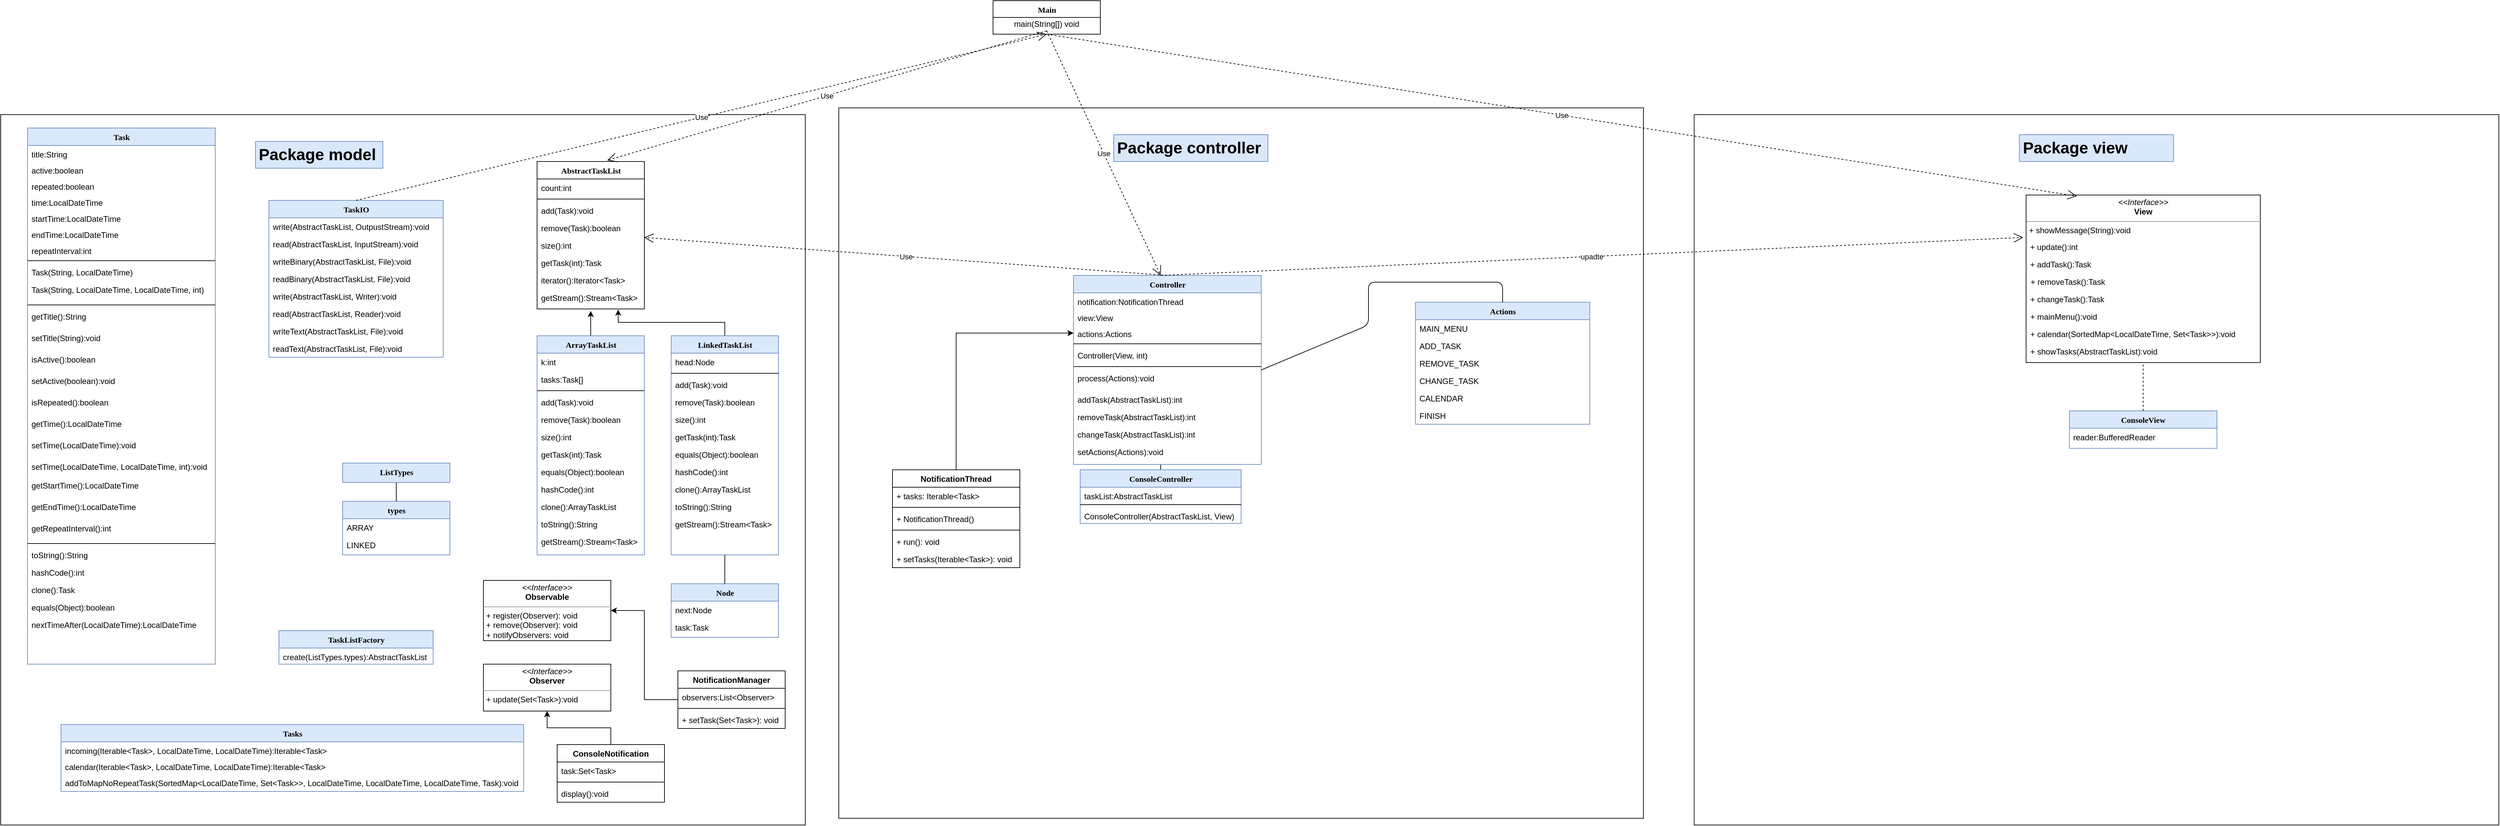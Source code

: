 <mxfile version="12.5.1" type="github">
  <diagram name="Page-1" id="9f46799a-70d6-7492-0946-bef42562c5a5">
    <mxGraphModel dx="1296" dy="709" grid="1" gridSize="10" guides="1" tooltips="1" connect="1" arrows="1" fold="1" page="1" pageScale="1" pageWidth="1100" pageHeight="850" background="#ffffff" math="0" shadow="0">
      <root>
        <mxCell id="0"/>
        <mxCell id="1" parent="0"/>
        <mxCell id="Jl83T3s884Ppd1om0JJ5-8" value="" style="rounded=0;whiteSpace=wrap;html=1;glass=0;" parent="1" vertex="1">
          <mxGeometry x="40" y="220" width="1200" height="1060" as="geometry"/>
        </mxCell>
        <mxCell id="78961159f06e98e8-17" value="AbstractTaskList" style="swimlane;html=1;fontStyle=1;align=center;verticalAlign=top;childLayout=stackLayout;horizontal=1;startSize=26;horizontalStack=0;resizeParent=1;resizeLast=0;collapsible=1;marginBottom=0;swimlaneFillColor=#ffffff;rounded=0;shadow=0;comic=0;labelBackgroundColor=none;strokeWidth=1;fillColor=none;fontFamily=Verdana;fontSize=12" parent="1" vertex="1">
          <mxGeometry x="840" y="290" width="160" height="220" as="geometry"/>
        </mxCell>
        <mxCell id="78961159f06e98e8-21" value="count:int" style="text;html=1;strokeColor=none;fillColor=none;align=left;verticalAlign=top;spacingLeft=4;spacingRight=4;whiteSpace=wrap;overflow=hidden;rotatable=0;points=[[0,0.5],[1,0.5]];portConstraint=eastwest;" parent="78961159f06e98e8-17" vertex="1">
          <mxGeometry y="26" width="160" height="26" as="geometry"/>
        </mxCell>
        <mxCell id="78961159f06e98e8-19" value="" style="line;html=1;strokeWidth=1;fillColor=none;align=left;verticalAlign=middle;spacingTop=-1;spacingLeft=3;spacingRight=3;rotatable=0;labelPosition=right;points=[];portConstraint=eastwest;" parent="78961159f06e98e8-17" vertex="1">
          <mxGeometry y="52" width="160" height="8" as="geometry"/>
        </mxCell>
        <mxCell id="78961159f06e98e8-20" value="add(Task):void" style="text;html=1;strokeColor=none;fillColor=none;align=left;verticalAlign=top;spacingLeft=4;spacingRight=4;whiteSpace=wrap;overflow=hidden;rotatable=0;points=[[0,0.5],[1,0.5]];portConstraint=eastwest;" parent="78961159f06e98e8-17" vertex="1">
          <mxGeometry y="60" width="160" height="26" as="geometry"/>
        </mxCell>
        <mxCell id="78961159f06e98e8-27" value="remove(Task):boolean" style="text;html=1;strokeColor=none;fillColor=none;align=left;verticalAlign=top;spacingLeft=4;spacingRight=4;whiteSpace=wrap;overflow=hidden;rotatable=0;points=[[0,0.5],[1,0.5]];portConstraint=eastwest;" parent="78961159f06e98e8-17" vertex="1">
          <mxGeometry y="86" width="160" height="26" as="geometry"/>
        </mxCell>
        <mxCell id="Jl83T3s884Ppd1om0JJ5-16" value="size():int" style="text;html=1;strokeColor=none;fillColor=none;align=left;verticalAlign=top;spacingLeft=4;spacingRight=4;whiteSpace=wrap;overflow=hidden;rotatable=0;points=[[0,0.5],[1,0.5]];portConstraint=eastwest;" parent="78961159f06e98e8-17" vertex="1">
          <mxGeometry y="112" width="160" height="26" as="geometry"/>
        </mxCell>
        <mxCell id="Jl83T3s884Ppd1om0JJ5-17" value="getTask(int):Task" style="text;html=1;strokeColor=none;fillColor=none;align=left;verticalAlign=top;spacingLeft=4;spacingRight=4;whiteSpace=wrap;overflow=hidden;rotatable=0;points=[[0,0.5],[1,0.5]];portConstraint=eastwest;" parent="78961159f06e98e8-17" vertex="1">
          <mxGeometry y="138" width="160" height="26" as="geometry"/>
        </mxCell>
        <mxCell id="Jl83T3s884Ppd1om0JJ5-18" value="iterator():Iterator&amp;lt;Task&amp;gt;" style="text;html=1;strokeColor=none;fillColor=none;align=left;verticalAlign=top;spacingLeft=4;spacingRight=4;whiteSpace=wrap;overflow=hidden;rotatable=0;points=[[0,0.5],[1,0.5]];portConstraint=eastwest;" parent="78961159f06e98e8-17" vertex="1">
          <mxGeometry y="164" width="160" height="26" as="geometry"/>
        </mxCell>
        <mxCell id="Jl83T3s884Ppd1om0JJ5-19" value="getStream():Stream&amp;lt;Task&amp;gt;" style="text;html=1;strokeColor=none;fillColor=none;align=left;verticalAlign=top;spacingLeft=4;spacingRight=4;whiteSpace=wrap;overflow=hidden;rotatable=0;points=[[0,0.5],[1,0.5]];portConstraint=eastwest;" parent="78961159f06e98e8-17" vertex="1">
          <mxGeometry y="190" width="160" height="26" as="geometry"/>
        </mxCell>
        <mxCell id="78961159f06e98e8-30" value="Main" style="swimlane;html=1;fontStyle=1;align=center;verticalAlign=top;childLayout=stackLayout;horizontal=1;startSize=25;horizontalStack=0;resizeParent=1;resizeLast=0;collapsible=1;marginBottom=0;swimlaneFillColor=#ffffff;rounded=0;shadow=0;comic=0;labelBackgroundColor=none;strokeWidth=1;fillColor=none;fontFamily=Verdana;fontSize=12" parent="1" vertex="1">
          <mxGeometry x="1520" y="50" width="160" height="50" as="geometry"/>
        </mxCell>
        <mxCell id="Jl83T3s884Ppd1om0JJ5-1" value="main(String[]) void" style="text;html=1;strokeColor=none;fillColor=none;align=center;verticalAlign=middle;whiteSpace=wrap;rounded=0;" parent="78961159f06e98e8-30" vertex="1">
          <mxGeometry y="25" width="160" height="20" as="geometry"/>
        </mxCell>
        <mxCell id="ICaOzD0aiAJlALt-W4pU-18" style="edgeStyle=orthogonalEdgeStyle;rounded=0;orthogonalLoop=1;jettySize=auto;html=1;exitX=0.5;exitY=0;exitDx=0;exitDy=0;" parent="1" source="78961159f06e98e8-56" edge="1">
          <mxGeometry relative="1" as="geometry">
            <mxPoint x="920" y="513" as="targetPoint"/>
          </mxGeometry>
        </mxCell>
        <mxCell id="78961159f06e98e8-56" value="ArrayTaskList" style="swimlane;html=1;fontStyle=1;align=center;verticalAlign=top;childLayout=stackLayout;horizontal=1;startSize=26;horizontalStack=0;resizeParent=1;resizeLast=0;collapsible=1;marginBottom=0;swimlaneFillColor=#ffffff;rounded=0;shadow=0;comic=0;labelBackgroundColor=none;strokeWidth=1;fillColor=#dae8fc;fontFamily=Verdana;fontSize=12;strokeColor=#6c8ebf;" parent="1" vertex="1">
          <mxGeometry x="840" y="550" width="160" height="327" as="geometry"/>
        </mxCell>
        <mxCell id="78961159f06e98e8-57" value="k:int" style="text;html=1;strokeColor=none;fillColor=none;align=left;verticalAlign=top;spacingLeft=4;spacingRight=4;whiteSpace=wrap;overflow=hidden;rotatable=0;points=[[0,0.5],[1,0.5]];portConstraint=eastwest;" parent="78961159f06e98e8-56" vertex="1">
          <mxGeometry y="26" width="160" height="26" as="geometry"/>
        </mxCell>
        <mxCell id="78961159f06e98e8-58" value="tasks:Task[]" style="text;html=1;strokeColor=none;fillColor=none;align=left;verticalAlign=top;spacingLeft=4;spacingRight=4;whiteSpace=wrap;overflow=hidden;rotatable=0;points=[[0,0.5],[1,0.5]];portConstraint=eastwest;" parent="78961159f06e98e8-56" vertex="1">
          <mxGeometry y="52" width="160" height="26" as="geometry"/>
        </mxCell>
        <mxCell id="78961159f06e98e8-64" value="" style="line;html=1;strokeWidth=1;fillColor=none;align=left;verticalAlign=middle;spacingTop=-1;spacingLeft=3;spacingRight=3;rotatable=0;labelPosition=right;points=[];portConstraint=eastwest;" parent="78961159f06e98e8-56" vertex="1">
          <mxGeometry y="78" width="160" height="8" as="geometry"/>
        </mxCell>
        <mxCell id="78961159f06e98e8-65" value="add(Task):void" style="text;html=1;strokeColor=none;fillColor=none;align=left;verticalAlign=top;spacingLeft=4;spacingRight=4;whiteSpace=wrap;overflow=hidden;rotatable=0;points=[[0,0.5],[1,0.5]];portConstraint=eastwest;" parent="78961159f06e98e8-56" vertex="1">
          <mxGeometry y="86" width="160" height="26" as="geometry"/>
        </mxCell>
        <mxCell id="78961159f06e98e8-66" value="remove(Task):boolean" style="text;html=1;strokeColor=none;fillColor=none;align=left;verticalAlign=top;spacingLeft=4;spacingRight=4;whiteSpace=wrap;overflow=hidden;rotatable=0;points=[[0,0.5],[1,0.5]];portConstraint=eastwest;" parent="78961159f06e98e8-56" vertex="1">
          <mxGeometry y="112" width="160" height="26" as="geometry"/>
        </mxCell>
        <mxCell id="78961159f06e98e8-68" value="size():int" style="text;html=1;strokeColor=none;fillColor=none;align=left;verticalAlign=top;spacingLeft=4;spacingRight=4;whiteSpace=wrap;overflow=hidden;rotatable=0;points=[[0,0.5],[1,0.5]];portConstraint=eastwest;" parent="78961159f06e98e8-56" vertex="1">
          <mxGeometry y="138" width="160" height="26" as="geometry"/>
        </mxCell>
        <mxCell id="Jl83T3s884Ppd1om0JJ5-20" value="getTask(int):Task&lt;span style=&quot;color: rgba(0 , 0 , 0 , 0) ; font-family: monospace ; font-size: 0px ; white-space: nowrap&quot;&gt;%3CmxGraphModel%3E%3Croot%3E%3CmxCell%20id%3D%220%22%2F%3E%3CmxCell%20id%3D%221%22%20parent%3D%220%22%2F%3E%3CmxCell%20id%3D%222%22%20value%3D%22size()%3Aint%22%20style%3D%22text%3Bhtml%3D1%3BstrokeColor%3Dnone%3BfillColor%3Dnone%3Balign%3Dleft%3BverticalAlign%3Dtop%3BspacingLeft%3D4%3BspacingRight%3D4%3BwhiteSpace%3Dwrap%3Boverflow%3Dhidden%3Brotatable%3D0%3Bpoints%3D%5B%5B0%2C0.5%5D%2C%5B1%2C0.5%5D%5D%3BportConstraint%3Deastwest%3B%22%20vertex%3D%221%22%20parent%3D%221%22%3E%3CmxGeometry%20x%3D%2260%22%20y%3D%22581%22%20width%3D%22160%22%20height%3D%2226%22%20as%3D%22geometry%22%2F%3E%3C%2FmxCell%3E%3C%2Froot%3E%3C%2FmxGraphModel%3E&lt;/span&gt;" style="text;html=1;strokeColor=none;fillColor=none;align=left;verticalAlign=top;spacingLeft=4;spacingRight=4;whiteSpace=wrap;overflow=hidden;rotatable=0;points=[[0,0.5],[1,0.5]];portConstraint=eastwest;" parent="78961159f06e98e8-56" vertex="1">
          <mxGeometry y="164" width="160" height="26" as="geometry"/>
        </mxCell>
        <mxCell id="Jl83T3s884Ppd1om0JJ5-21" value="equals(Object):boolean&lt;span style=&quot;color: rgba(0 , 0 , 0 , 0) ; font-family: monospace ; font-size: 0px ; white-space: nowrap&quot;&gt;%3CmxGraphModel%3E%3Croot%3E%3CmxCell%20id%3D%220%22%2F%3E%3CmxCell%20id%3D%221%22%20parent%3D%220%22%2F%3E%3CmxCell%20id%3D%222%22%20value%3D%22getTask(int)%3ATask%26lt%3Bspan%20style%3D%26quot%3Bcolor%3A%20rgba(0%20%2C%200%20%2C%200%20%2C%200)%20%3B%20font-family%3A%20monospace%20%3B%20font-size%3A%200px%20%3B%20white-space%3A%20nowrap%26quot%3B%26gt%3B%253CmxGraphModel%253E%253Croot%253E%253CmxCell%2520id%253D%25220%2522%252F%253E%253CmxCell%2520id%253D%25221%2522%2520parent%253D%25220%2522%252F%253E%253CmxCell%2520id%253D%25222%2522%2520value%253D%2522size()%253Aint%2522%2520style%253D%2522text%253Bhtml%253D1%253BstrokeColor%253Dnone%253BfillColor%253Dnone%253Balign%253Dleft%253BverticalAlign%253Dtop%253BspacingLeft%253D4%253BspacingRight%253D4%253BwhiteSpace%253Dwrap%253Boverflow%253Dhidden%253Brotatable%253D0%253Bpoints%253D%255B%255B0%252C0.5%255D%252C%255B1%252C0.5%255D%255D%253BportConstraint%253Deastwest%253B%2522%2520vertex%253D%25221%2522%2520parent%253D%25221%2522%253E%253CmxGeometry%2520x%253D%252260%2522%2520y%253D%2522581%2522%2520width%253D%2522160%2522%2520height%253D%252226%2522%2520as%253D%2522geometry%2522%252F%253E%253C%252FmxCell%253E%253C%252Froot%253E%253C%252FmxGraphModel%253E%26lt%3B%2Fspan%26gt%3B%22%20style%3D%22text%3Bhtml%3D1%3BstrokeColor%3Dnone%3BfillColor%3Dnone%3Balign%3Dleft%3BverticalAlign%3Dtop%3BspacingLeft%3D4%3BspacingRight%3D4%3BwhiteSpace%3Dwrap%3Boverflow%3Dhidden%3Brotatable%3D0%3Bpoints%3D%5B%5B0%2C0.5%5D%2C%5B1%2C0.5%5D%5D%3BportConstraint%3Deastwest%3B%22%20vertex%3D%221%22%20parent%3D%221%22%3E%3CmxGeometry%20x%3D%2260%22%20y%3D%22607%22%20width%3D%22160%22%20height%3D%2226%22%20as%3D%22geometry%22%2F%3E%3C%2FmxCell%3E%3C%2Froot%3E%3C%2FmxGraphModel%3E&lt;/span&gt;" style="text;html=1;strokeColor=none;fillColor=none;align=left;verticalAlign=top;spacingLeft=4;spacingRight=4;whiteSpace=wrap;overflow=hidden;rotatable=0;points=[[0,0.5],[1,0.5]];portConstraint=eastwest;" parent="78961159f06e98e8-56" vertex="1">
          <mxGeometry y="190" width="160" height="26" as="geometry"/>
        </mxCell>
        <mxCell id="Jl83T3s884Ppd1om0JJ5-22" value="hashCode():int" style="text;html=1;strokeColor=none;fillColor=none;align=left;verticalAlign=top;spacingLeft=4;spacingRight=4;whiteSpace=wrap;overflow=hidden;rotatable=0;points=[[0,0.5],[1,0.5]];portConstraint=eastwest;" parent="78961159f06e98e8-56" vertex="1">
          <mxGeometry y="216" width="160" height="26" as="geometry"/>
        </mxCell>
        <mxCell id="ICaOzD0aiAJlALt-W4pU-1" value="&lt;font style=&quot;vertical-align: inherit&quot;&gt;&lt;font style=&quot;vertical-align: inherit&quot;&gt;clone():ArrayTaskList&lt;/font&gt;&lt;/font&gt;" style="text;html=1;strokeColor=none;fillColor=none;align=left;verticalAlign=top;spacingLeft=4;spacingRight=4;whiteSpace=wrap;overflow=hidden;rotatable=0;points=[[0,0.5],[1,0.5]];portConstraint=eastwest;" parent="78961159f06e98e8-56" vertex="1">
          <mxGeometry y="242" width="160" height="26" as="geometry"/>
        </mxCell>
        <mxCell id="ICaOzD0aiAJlALt-W4pU-2" value="&lt;font style=&quot;vertical-align: inherit&quot;&gt;&lt;font style=&quot;vertical-align: inherit&quot;&gt;&lt;font style=&quot;vertical-align: inherit&quot;&gt;&lt;font style=&quot;vertical-align: inherit&quot;&gt;&lt;font style=&quot;vertical-align: inherit&quot;&gt;&lt;font style=&quot;vertical-align: inherit&quot;&gt;toString():String&lt;/font&gt;&lt;/font&gt;&lt;/font&gt;&lt;/font&gt;&lt;/font&gt;&lt;/font&gt;" style="text;html=1;strokeColor=none;fillColor=none;align=left;verticalAlign=top;spacingLeft=4;spacingRight=4;whiteSpace=wrap;overflow=hidden;rotatable=0;points=[[0,0.5],[1,0.5]];portConstraint=eastwest;" parent="78961159f06e98e8-56" vertex="1">
          <mxGeometry y="268" width="160" height="26" as="geometry"/>
        </mxCell>
        <mxCell id="ICaOzD0aiAJlALt-W4pU-3" value="&lt;font style=&quot;vertical-align: inherit&quot;&gt;&lt;font style=&quot;vertical-align: inherit&quot;&gt;&lt;font style=&quot;vertical-align: inherit&quot;&gt;&lt;font style=&quot;vertical-align: inherit&quot;&gt;&lt;font style=&quot;vertical-align: inherit&quot;&gt;&lt;font style=&quot;vertical-align: inherit&quot;&gt;&lt;font style=&quot;vertical-align: inherit&quot;&gt;&lt;font style=&quot;vertical-align: inherit&quot;&gt;getStream():Stream&amp;lt;Task&amp;gt;&lt;/font&gt;&lt;/font&gt;&lt;/font&gt;&lt;/font&gt;&lt;/font&gt;&lt;/font&gt;&lt;/font&gt;&lt;/font&gt;" style="text;html=1;strokeColor=none;fillColor=none;align=left;verticalAlign=top;spacingLeft=4;spacingRight=4;whiteSpace=wrap;overflow=hidden;rotatable=0;points=[[0,0.5],[1,0.5]];portConstraint=eastwest;" parent="78961159f06e98e8-56" vertex="1">
          <mxGeometry y="294" width="160" height="26" as="geometry"/>
        </mxCell>
        <mxCell id="Jl83T3s884Ppd1om0JJ5-13" value="&lt;h1&gt;Package model&lt;/h1&gt;" style="text;html=1;strokeColor=#6c8ebf;fillColor=#dae8fc;spacing=5;spacingTop=-20;whiteSpace=wrap;overflow=hidden;rounded=0;glass=0;" parent="1" vertex="1">
          <mxGeometry x="420" y="260" width="190" height="40" as="geometry"/>
        </mxCell>
        <mxCell id="ICaOzD0aiAJlALt-W4pU-19" style="edgeStyle=orthogonalEdgeStyle;rounded=0;orthogonalLoop=1;jettySize=auto;html=1;entryX=0.756;entryY=1.192;entryDx=0;entryDy=0;entryPerimeter=0;" parent="1" source="ICaOzD0aiAJlALt-W4pU-4" target="Jl83T3s884Ppd1om0JJ5-19" edge="1">
          <mxGeometry relative="1" as="geometry">
            <Array as="points">
              <mxPoint x="1120" y="530"/>
              <mxPoint x="961" y="530"/>
            </Array>
          </mxGeometry>
        </mxCell>
        <mxCell id="ICaOzD0aiAJlALt-W4pU-4" value="LinkedTaskList" style="swimlane;html=1;fontStyle=1;align=center;verticalAlign=top;childLayout=stackLayout;horizontal=1;startSize=26;horizontalStack=0;resizeParent=1;resizeLast=0;collapsible=1;marginBottom=0;swimlaneFillColor=#ffffff;rounded=0;shadow=0;comic=0;labelBackgroundColor=none;strokeWidth=1;fillColor=#dae8fc;fontFamily=Verdana;fontSize=12;strokeColor=#6c8ebf;" parent="1" vertex="1">
          <mxGeometry x="1040" y="550" width="160" height="327" as="geometry"/>
        </mxCell>
        <mxCell id="ICaOzD0aiAJlALt-W4pU-5" value="head:Node" style="text;html=1;strokeColor=none;fillColor=none;align=left;verticalAlign=top;spacingLeft=4;spacingRight=4;whiteSpace=wrap;overflow=hidden;rotatable=0;points=[[0,0.5],[1,0.5]];portConstraint=eastwest;" parent="ICaOzD0aiAJlALt-W4pU-4" vertex="1">
          <mxGeometry y="26" width="160" height="26" as="geometry"/>
        </mxCell>
        <mxCell id="ICaOzD0aiAJlALt-W4pU-7" value="" style="line;html=1;strokeWidth=1;fillColor=none;align=left;verticalAlign=middle;spacingTop=-1;spacingLeft=3;spacingRight=3;rotatable=0;labelPosition=right;points=[];portConstraint=eastwest;" parent="ICaOzD0aiAJlALt-W4pU-4" vertex="1">
          <mxGeometry y="52" width="160" height="8" as="geometry"/>
        </mxCell>
        <mxCell id="ICaOzD0aiAJlALt-W4pU-8" value="add(Task):void" style="text;html=1;strokeColor=none;fillColor=none;align=left;verticalAlign=top;spacingLeft=4;spacingRight=4;whiteSpace=wrap;overflow=hidden;rotatable=0;points=[[0,0.5],[1,0.5]];portConstraint=eastwest;" parent="ICaOzD0aiAJlALt-W4pU-4" vertex="1">
          <mxGeometry y="60" width="160" height="26" as="geometry"/>
        </mxCell>
        <mxCell id="ICaOzD0aiAJlALt-W4pU-9" value="remove(Task):boolean" style="text;html=1;strokeColor=none;fillColor=none;align=left;verticalAlign=top;spacingLeft=4;spacingRight=4;whiteSpace=wrap;overflow=hidden;rotatable=0;points=[[0,0.5],[1,0.5]];portConstraint=eastwest;" parent="ICaOzD0aiAJlALt-W4pU-4" vertex="1">
          <mxGeometry y="86" width="160" height="26" as="geometry"/>
        </mxCell>
        <mxCell id="ICaOzD0aiAJlALt-W4pU-10" value="size():int" style="text;html=1;strokeColor=none;fillColor=none;align=left;verticalAlign=top;spacingLeft=4;spacingRight=4;whiteSpace=wrap;overflow=hidden;rotatable=0;points=[[0,0.5],[1,0.5]];portConstraint=eastwest;" parent="ICaOzD0aiAJlALt-W4pU-4" vertex="1">
          <mxGeometry y="112" width="160" height="26" as="geometry"/>
        </mxCell>
        <mxCell id="ICaOzD0aiAJlALt-W4pU-11" value="getTask(int):Task&lt;span style=&quot;color: rgba(0 , 0 , 0 , 0) ; font-family: monospace ; font-size: 0px ; white-space: nowrap&quot;&gt;%3CmxGraphModel%3E%3Croot%3E%3CmxCell%20id%3D%220%22%2F%3E%3CmxCell%20id%3D%221%22%20parent%3D%220%22%2F%3E%3CmxCell%20id%3D%222%22%20value%3D%22size()%3Aint%22%20style%3D%22text%3Bhtml%3D1%3BstrokeColor%3Dnone%3BfillColor%3Dnone%3Balign%3Dleft%3BverticalAlign%3Dtop%3BspacingLeft%3D4%3BspacingRight%3D4%3BwhiteSpace%3Dwrap%3Boverflow%3Dhidden%3Brotatable%3D0%3Bpoints%3D%5B%5B0%2C0.5%5D%2C%5B1%2C0.5%5D%5D%3BportConstraint%3Deastwest%3B%22%20vertex%3D%221%22%20parent%3D%221%22%3E%3CmxGeometry%20x%3D%2260%22%20y%3D%22581%22%20width%3D%22160%22%20height%3D%2226%22%20as%3D%22geometry%22%2F%3E%3C%2FmxCell%3E%3C%2Froot%3E%3C%2FmxGraphModel%3E&lt;/span&gt;" style="text;html=1;strokeColor=none;fillColor=none;align=left;verticalAlign=top;spacingLeft=4;spacingRight=4;whiteSpace=wrap;overflow=hidden;rotatable=0;points=[[0,0.5],[1,0.5]];portConstraint=eastwest;" parent="ICaOzD0aiAJlALt-W4pU-4" vertex="1">
          <mxGeometry y="138" width="160" height="26" as="geometry"/>
        </mxCell>
        <mxCell id="ICaOzD0aiAJlALt-W4pU-12" value="equals(Object):boolean&lt;span style=&quot;color: rgba(0 , 0 , 0 , 0) ; font-family: monospace ; font-size: 0px ; white-space: nowrap&quot;&gt;%3CmxGraphModel%3E%3Croot%3E%3CmxCell%20id%3D%220%22%2F%3E%3CmxCell%20id%3D%221%22%20parent%3D%220%22%2F%3E%3CmxCell%20id%3D%222%22%20value%3D%22getTask(int)%3ATask%26lt%3Bspan%20style%3D%26quot%3Bcolor%3A%20rgba(0%20%2C%200%20%2C%200%20%2C%200)%20%3B%20font-family%3A%20monospace%20%3B%20font-size%3A%200px%20%3B%20white-space%3A%20nowrap%26quot%3B%26gt%3B%253CmxGraphModel%253E%253Croot%253E%253CmxCell%2520id%253D%25220%2522%252F%253E%253CmxCell%2520id%253D%25221%2522%2520parent%253D%25220%2522%252F%253E%253CmxCell%2520id%253D%25222%2522%2520value%253D%2522size()%253Aint%2522%2520style%253D%2522text%253Bhtml%253D1%253BstrokeColor%253Dnone%253BfillColor%253Dnone%253Balign%253Dleft%253BverticalAlign%253Dtop%253BspacingLeft%253D4%253BspacingRight%253D4%253BwhiteSpace%253Dwrap%253Boverflow%253Dhidden%253Brotatable%253D0%253Bpoints%253D%255B%255B0%252C0.5%255D%252C%255B1%252C0.5%255D%255D%253BportConstraint%253Deastwest%253B%2522%2520vertex%253D%25221%2522%2520parent%253D%25221%2522%253E%253CmxGeometry%2520x%253D%252260%2522%2520y%253D%2522581%2522%2520width%253D%2522160%2522%2520height%253D%252226%2522%2520as%253D%2522geometry%2522%252F%253E%253C%252FmxCell%253E%253C%252Froot%253E%253C%252FmxGraphModel%253E%26lt%3B%2Fspan%26gt%3B%22%20style%3D%22text%3Bhtml%3D1%3BstrokeColor%3Dnone%3BfillColor%3Dnone%3Balign%3Dleft%3BverticalAlign%3Dtop%3BspacingLeft%3D4%3BspacingRight%3D4%3BwhiteSpace%3Dwrap%3Boverflow%3Dhidden%3Brotatable%3D0%3Bpoints%3D%5B%5B0%2C0.5%5D%2C%5B1%2C0.5%5D%5D%3BportConstraint%3Deastwest%3B%22%20vertex%3D%221%22%20parent%3D%221%22%3E%3CmxGeometry%20x%3D%2260%22%20y%3D%22607%22%20width%3D%22160%22%20height%3D%2226%22%20as%3D%22geometry%22%2F%3E%3C%2FmxCell%3E%3C%2Froot%3E%3C%2FmxGraphModel%3E&lt;/span&gt;" style="text;html=1;strokeColor=none;fillColor=none;align=left;verticalAlign=top;spacingLeft=4;spacingRight=4;whiteSpace=wrap;overflow=hidden;rotatable=0;points=[[0,0.5],[1,0.5]];portConstraint=eastwest;" parent="ICaOzD0aiAJlALt-W4pU-4" vertex="1">
          <mxGeometry y="164" width="160" height="26" as="geometry"/>
        </mxCell>
        <mxCell id="ICaOzD0aiAJlALt-W4pU-13" value="hashCode():int" style="text;html=1;strokeColor=none;fillColor=none;align=left;verticalAlign=top;spacingLeft=4;spacingRight=4;whiteSpace=wrap;overflow=hidden;rotatable=0;points=[[0,0.5],[1,0.5]];portConstraint=eastwest;" parent="ICaOzD0aiAJlALt-W4pU-4" vertex="1">
          <mxGeometry y="190" width="160" height="26" as="geometry"/>
        </mxCell>
        <mxCell id="ICaOzD0aiAJlALt-W4pU-14" value="&lt;font style=&quot;vertical-align: inherit&quot;&gt;&lt;font style=&quot;vertical-align: inherit&quot;&gt;clone():ArrayTaskList&lt;/font&gt;&lt;/font&gt;" style="text;html=1;strokeColor=none;fillColor=none;align=left;verticalAlign=top;spacingLeft=4;spacingRight=4;whiteSpace=wrap;overflow=hidden;rotatable=0;points=[[0,0.5],[1,0.5]];portConstraint=eastwest;" parent="ICaOzD0aiAJlALt-W4pU-4" vertex="1">
          <mxGeometry y="216" width="160" height="26" as="geometry"/>
        </mxCell>
        <mxCell id="ICaOzD0aiAJlALt-W4pU-15" value="&lt;font style=&quot;vertical-align: inherit&quot;&gt;&lt;font style=&quot;vertical-align: inherit&quot;&gt;&lt;font style=&quot;vertical-align: inherit&quot;&gt;&lt;font style=&quot;vertical-align: inherit&quot;&gt;&lt;font style=&quot;vertical-align: inherit&quot;&gt;&lt;font style=&quot;vertical-align: inherit&quot;&gt;toString():String&lt;/font&gt;&lt;/font&gt;&lt;/font&gt;&lt;/font&gt;&lt;/font&gt;&lt;/font&gt;" style="text;html=1;strokeColor=none;fillColor=none;align=left;verticalAlign=top;spacingLeft=4;spacingRight=4;whiteSpace=wrap;overflow=hidden;rotatable=0;points=[[0,0.5],[1,0.5]];portConstraint=eastwest;" parent="ICaOzD0aiAJlALt-W4pU-4" vertex="1">
          <mxGeometry y="242" width="160" height="26" as="geometry"/>
        </mxCell>
        <mxCell id="ICaOzD0aiAJlALt-W4pU-16" value="&lt;font style=&quot;vertical-align: inherit&quot;&gt;&lt;font style=&quot;vertical-align: inherit&quot;&gt;&lt;font style=&quot;vertical-align: inherit&quot;&gt;&lt;font style=&quot;vertical-align: inherit&quot;&gt;&lt;font style=&quot;vertical-align: inherit&quot;&gt;&lt;font style=&quot;vertical-align: inherit&quot;&gt;&lt;font style=&quot;vertical-align: inherit&quot;&gt;&lt;font style=&quot;vertical-align: inherit&quot;&gt;getStream():Stream&amp;lt;Task&amp;gt;&lt;/font&gt;&lt;/font&gt;&lt;/font&gt;&lt;/font&gt;&lt;/font&gt;&lt;/font&gt;&lt;/font&gt;&lt;/font&gt;" style="text;html=1;strokeColor=none;fillColor=none;align=left;verticalAlign=top;spacingLeft=4;spacingRight=4;whiteSpace=wrap;overflow=hidden;rotatable=0;points=[[0,0.5],[1,0.5]];portConstraint=eastwest;" parent="ICaOzD0aiAJlALt-W4pU-4" vertex="1">
          <mxGeometry y="268" width="160" height="26" as="geometry"/>
        </mxCell>
        <mxCell id="ICaOzD0aiAJlALt-W4pU-33" value="Node" style="swimlane;html=1;fontStyle=1;align=center;verticalAlign=top;childLayout=stackLayout;horizontal=1;startSize=26;horizontalStack=0;resizeParent=1;resizeLast=0;collapsible=1;marginBottom=0;swimlaneFillColor=#ffffff;rounded=0;shadow=0;comic=0;labelBackgroundColor=none;strokeWidth=1;fontFamily=Verdana;fontSize=12;fillColor=#dae8fc;strokeColor=#6c8ebf;" parent="1" vertex="1">
          <mxGeometry x="1040" y="920" width="160" height="80" as="geometry"/>
        </mxCell>
        <mxCell id="ICaOzD0aiAJlALt-W4pU-34" value="next:Node" style="text;html=1;strokeColor=none;fillColor=none;align=left;verticalAlign=top;spacingLeft=4;spacingRight=4;whiteSpace=wrap;overflow=hidden;rotatable=0;points=[[0,0.5],[1,0.5]];portConstraint=eastwest;" parent="ICaOzD0aiAJlALt-W4pU-33" vertex="1">
          <mxGeometry y="26" width="160" height="26" as="geometry"/>
        </mxCell>
        <mxCell id="ICaOzD0aiAJlALt-W4pU-45" value="task:Task" style="text;html=1;strokeColor=none;fillColor=none;align=left;verticalAlign=top;spacingLeft=4;spacingRight=4;whiteSpace=wrap;overflow=hidden;rotatable=0;points=[[0,0.5],[1,0.5]];portConstraint=eastwest;" parent="ICaOzD0aiAJlALt-W4pU-33" vertex="1">
          <mxGeometry y="52" width="160" height="26" as="geometry"/>
        </mxCell>
        <mxCell id="ICaOzD0aiAJlALt-W4pU-46" value="" style="endArrow=none;html=1;exitX=0.5;exitY=0;exitDx=0;exitDy=0;entryX=0.5;entryY=1;entryDx=0;entryDy=0;" parent="1" source="ICaOzD0aiAJlALt-W4pU-33" target="ICaOzD0aiAJlALt-W4pU-4" edge="1">
          <mxGeometry width="50" height="50" relative="1" as="geometry">
            <mxPoint x="340" y="960" as="sourcePoint"/>
            <mxPoint x="390" y="910" as="targetPoint"/>
          </mxGeometry>
        </mxCell>
        <mxCell id="ICaOzD0aiAJlALt-W4pU-48" value="Task" style="swimlane;html=1;fontStyle=1;align=center;verticalAlign=top;childLayout=stackLayout;horizontal=1;startSize=26;horizontalStack=0;resizeParent=1;resizeLast=0;collapsible=1;marginBottom=0;swimlaneFillColor=#ffffff;rounded=0;shadow=0;comic=0;labelBackgroundColor=none;strokeWidth=1;fillColor=#dae8fc;fontFamily=Verdana;fontSize=12;strokeColor=#6c8ebf;" parent="1" vertex="1">
          <mxGeometry x="80" y="240" width="280" height="800" as="geometry"/>
        </mxCell>
        <mxCell id="ICaOzD0aiAJlALt-W4pU-49" value="title:String" style="text;html=1;strokeColor=none;fillColor=none;align=left;verticalAlign=top;spacingLeft=4;spacingRight=4;whiteSpace=wrap;overflow=hidden;rotatable=0;points=[[0,0.5],[1,0.5]];portConstraint=eastwest;" parent="ICaOzD0aiAJlALt-W4pU-48" vertex="1">
          <mxGeometry y="26" width="280" height="24" as="geometry"/>
        </mxCell>
        <mxCell id="ICaOzD0aiAJlALt-W4pU-62" value="active:boolean" style="text;html=1;strokeColor=none;fillColor=none;align=left;verticalAlign=top;spacingLeft=4;spacingRight=4;whiteSpace=wrap;overflow=hidden;rotatable=0;points=[[0,0.5],[1,0.5]];portConstraint=eastwest;" parent="ICaOzD0aiAJlALt-W4pU-48" vertex="1">
          <mxGeometry y="50" width="280" height="24" as="geometry"/>
        </mxCell>
        <mxCell id="ICaOzD0aiAJlALt-W4pU-61" value="repeated:boolean&lt;span style=&quot;color: rgba(0 , 0 , 0 , 0) ; font-family: monospace ; font-size: 0px ; white-space: nowrap&quot;&gt;%3CmxGraphModel%3E%3Croot%3E%3CmxCell%20id%3D%220%22%2F%3E%3CmxCell%20id%3D%221%22%20parent%3D%220%22%2F%3E%3CmxCell%20id%3D%222%22%20value%3D%22active%3Aboolean%22%20style%3D%22text%3Bhtml%3D1%3BstrokeColor%3Dnone%3BfillColor%3Dnone%3Balign%3Dleft%3BverticalAlign%3Dtop%3BspacingLeft%3D4%3BspacingRight%3D4%3BwhiteSpace%3Dwrap%3Boverflow%3Dhidden%3Brotatable%3D0%3Bpoints%3D%5B%5B0%2C0.5%5D%2C%5B1%2C0.5%5D%5D%3BportConstraint%3Deastwest%3B%22%20vertex%3D%221%22%20parent%3D%221%22%3E%3CmxGeometry%20x%3D%22610%22%20y%3D%22459.5%22%20width%3D%22160%22%20height%3D%2224%22%20as%3D%22geometry%22%2F%3E%3C%2FmxCell%3E%3C%2Froot%3E%3C%2FmxGraphModel%3E&lt;/span&gt;" style="text;html=1;strokeColor=none;fillColor=none;align=left;verticalAlign=top;spacingLeft=4;spacingRight=4;whiteSpace=wrap;overflow=hidden;rotatable=0;points=[[0,0.5],[1,0.5]];portConstraint=eastwest;" parent="ICaOzD0aiAJlALt-W4pU-48" vertex="1">
          <mxGeometry y="74" width="280" height="24" as="geometry"/>
        </mxCell>
        <mxCell id="ICaOzD0aiAJlALt-W4pU-63" value="time:LocalDateTime" style="text;html=1;strokeColor=none;fillColor=none;align=left;verticalAlign=top;spacingLeft=4;spacingRight=4;whiteSpace=wrap;overflow=hidden;rotatable=0;points=[[0,0.5],[1,0.5]];portConstraint=eastwest;" parent="ICaOzD0aiAJlALt-W4pU-48" vertex="1">
          <mxGeometry y="98" width="280" height="24" as="geometry"/>
        </mxCell>
        <mxCell id="ICaOzD0aiAJlALt-W4pU-64" value="startTime:LocalDateTime" style="text;html=1;strokeColor=none;fillColor=none;align=left;verticalAlign=top;spacingLeft=4;spacingRight=4;whiteSpace=wrap;overflow=hidden;rotatable=0;points=[[0,0.5],[1,0.5]];portConstraint=eastwest;" parent="ICaOzD0aiAJlALt-W4pU-48" vertex="1">
          <mxGeometry y="122" width="280" height="24" as="geometry"/>
        </mxCell>
        <mxCell id="ICaOzD0aiAJlALt-W4pU-65" value="endTime:LocalDateTime" style="text;html=1;strokeColor=none;fillColor=none;align=left;verticalAlign=top;spacingLeft=4;spacingRight=4;whiteSpace=wrap;overflow=hidden;rotatable=0;points=[[0,0.5],[1,0.5]];portConstraint=eastwest;" parent="ICaOzD0aiAJlALt-W4pU-48" vertex="1">
          <mxGeometry y="146" width="280" height="24" as="geometry"/>
        </mxCell>
        <mxCell id="ICaOzD0aiAJlALt-W4pU-66" value="repeatInterval:int" style="text;html=1;strokeColor=none;fillColor=none;align=left;verticalAlign=top;spacingLeft=4;spacingRight=4;whiteSpace=wrap;overflow=hidden;rotatable=0;points=[[0,0.5],[1,0.5]];portConstraint=eastwest;" parent="ICaOzD0aiAJlALt-W4pU-48" vertex="1">
          <mxGeometry y="170" width="280" height="24" as="geometry"/>
        </mxCell>
        <mxCell id="ICaOzD0aiAJlALt-W4pU-50" value="" style="line;html=1;strokeWidth=1;fillColor=none;align=left;verticalAlign=middle;spacingTop=-1;spacingLeft=3;spacingRight=3;rotatable=0;labelPosition=right;points=[];portConstraint=eastwest;" parent="ICaOzD0aiAJlALt-W4pU-48" vertex="1">
          <mxGeometry y="194" width="280" height="8" as="geometry"/>
        </mxCell>
        <mxCell id="ICaOzD0aiAJlALt-W4pU-68" value="&lt;font style=&quot;vertical-align: inherit&quot;&gt;&lt;font style=&quot;vertical-align: inherit&quot;&gt;&lt;font style=&quot;vertical-align: inherit&quot;&gt;&lt;font style=&quot;vertical-align: inherit&quot;&gt;&lt;font style=&quot;vertical-align: inherit&quot;&gt;&lt;font style=&quot;vertical-align: inherit&quot;&gt;Task(String, LocalDateTime)&lt;/font&gt;&lt;/font&gt;&lt;/font&gt;&lt;/font&gt;&lt;/font&gt;&lt;/font&gt;" style="text;html=1;strokeColor=none;fillColor=none;align=left;verticalAlign=top;spacingLeft=4;spacingRight=4;whiteSpace=wrap;overflow=hidden;rotatable=0;points=[[0,0.5],[1,0.5]];portConstraint=eastwest;" parent="ICaOzD0aiAJlALt-W4pU-48" vertex="1">
          <mxGeometry y="202" width="280" height="26" as="geometry"/>
        </mxCell>
        <mxCell id="ICaOzD0aiAJlALt-W4pU-69" value="&lt;font style=&quot;vertical-align: inherit&quot;&gt;&lt;font style=&quot;vertical-align: inherit&quot;&gt;&lt;font style=&quot;vertical-align: inherit&quot;&gt;&lt;font style=&quot;vertical-align: inherit&quot;&gt;&lt;font style=&quot;vertical-align: inherit&quot;&gt;&lt;font style=&quot;vertical-align: inherit&quot;&gt;Task(String, LocalDateTime, LocalDateTime, int)&lt;/font&gt;&lt;/font&gt;&lt;/font&gt;&lt;/font&gt;&lt;/font&gt;&lt;/font&gt;" style="text;html=1;strokeColor=none;fillColor=none;align=left;verticalAlign=top;spacingLeft=4;spacingRight=4;whiteSpace=wrap;overflow=hidden;rotatable=0;points=[[0,0.5],[1,0.5]];portConstraint=eastwest;" parent="ICaOzD0aiAJlALt-W4pU-48" vertex="1">
          <mxGeometry y="228" width="280" height="32" as="geometry"/>
        </mxCell>
        <mxCell id="ICaOzD0aiAJlALt-W4pU-67" value="" style="line;html=1;strokeWidth=1;fillColor=none;align=left;verticalAlign=middle;spacingTop=-1;spacingLeft=3;spacingRight=3;rotatable=0;labelPosition=right;points=[];portConstraint=eastwest;" parent="ICaOzD0aiAJlALt-W4pU-48" vertex="1">
          <mxGeometry y="260" width="280" height="8" as="geometry"/>
        </mxCell>
        <mxCell id="2RO7b1EySUIn5wooA4Gc-1" value="&lt;font style=&quot;vertical-align: inherit&quot;&gt;&lt;font style=&quot;vertical-align: inherit&quot;&gt;&lt;font style=&quot;vertical-align: inherit&quot;&gt;&lt;font style=&quot;vertical-align: inherit&quot;&gt;&lt;font style=&quot;vertical-align: inherit&quot;&gt;&lt;font style=&quot;vertical-align: inherit&quot;&gt;getTitle():String&lt;/font&gt;&lt;/font&gt;&lt;/font&gt;&lt;/font&gt;&lt;/font&gt;&lt;/font&gt;" style="text;html=1;strokeColor=none;fillColor=none;align=left;verticalAlign=top;spacingLeft=4;spacingRight=4;whiteSpace=wrap;overflow=hidden;rotatable=0;points=[[0,0.5],[1,0.5]];portConstraint=eastwest;" parent="ICaOzD0aiAJlALt-W4pU-48" vertex="1">
          <mxGeometry y="268" width="280" height="32" as="geometry"/>
        </mxCell>
        <mxCell id="2RO7b1EySUIn5wooA4Gc-3" value="&lt;font style=&quot;vertical-align: inherit&quot;&gt;&lt;font style=&quot;vertical-align: inherit&quot;&gt;&lt;font style=&quot;vertical-align: inherit&quot;&gt;&lt;font style=&quot;vertical-align: inherit&quot;&gt;&lt;font style=&quot;vertical-align: inherit&quot;&gt;&lt;font style=&quot;vertical-align: inherit&quot;&gt;setTitle(String):void&lt;/font&gt;&lt;/font&gt;&lt;/font&gt;&lt;/font&gt;&lt;/font&gt;&lt;/font&gt;" style="text;html=1;strokeColor=none;fillColor=none;align=left;verticalAlign=top;spacingLeft=4;spacingRight=4;whiteSpace=wrap;overflow=hidden;rotatable=0;points=[[0,0.5],[1,0.5]];portConstraint=eastwest;" parent="ICaOzD0aiAJlALt-W4pU-48" vertex="1">
          <mxGeometry y="300" width="280" height="32" as="geometry"/>
        </mxCell>
        <mxCell id="2RO7b1EySUIn5wooA4Gc-4" value="&lt;font style=&quot;vertical-align: inherit&quot;&gt;&lt;font style=&quot;vertical-align: inherit&quot;&gt;&lt;font style=&quot;vertical-align: inherit&quot;&gt;&lt;font style=&quot;vertical-align: inherit&quot;&gt;&lt;font style=&quot;vertical-align: inherit&quot;&gt;&lt;font style=&quot;vertical-align: inherit&quot;&gt;isActive():boolean&lt;/font&gt;&lt;/font&gt;&lt;/font&gt;&lt;/font&gt;&lt;/font&gt;&lt;/font&gt;" style="text;html=1;strokeColor=none;fillColor=none;align=left;verticalAlign=top;spacingLeft=4;spacingRight=4;whiteSpace=wrap;overflow=hidden;rotatable=0;points=[[0,0.5],[1,0.5]];portConstraint=eastwest;" parent="ICaOzD0aiAJlALt-W4pU-48" vertex="1">
          <mxGeometry y="332" width="280" height="32" as="geometry"/>
        </mxCell>
        <mxCell id="2RO7b1EySUIn5wooA4Gc-5" value="&lt;font style=&quot;vertical-align: inherit&quot;&gt;&lt;font style=&quot;vertical-align: inherit&quot;&gt;&lt;font style=&quot;vertical-align: inherit&quot;&gt;&lt;font style=&quot;vertical-align: inherit&quot;&gt;&lt;font style=&quot;vertical-align: inherit&quot;&gt;&lt;font style=&quot;vertical-align: inherit&quot;&gt;setActive(boolean):void&lt;/font&gt;&lt;/font&gt;&lt;/font&gt;&lt;/font&gt;&lt;/font&gt;&lt;/font&gt;" style="text;html=1;strokeColor=none;fillColor=none;align=left;verticalAlign=top;spacingLeft=4;spacingRight=4;whiteSpace=wrap;overflow=hidden;rotatable=0;points=[[0,0.5],[1,0.5]];portConstraint=eastwest;" parent="ICaOzD0aiAJlALt-W4pU-48" vertex="1">
          <mxGeometry y="364" width="280" height="32" as="geometry"/>
        </mxCell>
        <mxCell id="2RO7b1EySUIn5wooA4Gc-12" value="&lt;font style=&quot;vertical-align: inherit&quot;&gt;&lt;font style=&quot;vertical-align: inherit&quot;&gt;&lt;font style=&quot;vertical-align: inherit&quot;&gt;&lt;font style=&quot;vertical-align: inherit&quot;&gt;&lt;font style=&quot;vertical-align: inherit&quot;&gt;&lt;font style=&quot;vertical-align: inherit&quot;&gt;isRepeated():boolean&lt;/font&gt;&lt;/font&gt;&lt;/font&gt;&lt;/font&gt;&lt;/font&gt;&lt;/font&gt;" style="text;html=1;strokeColor=none;fillColor=none;align=left;verticalAlign=top;spacingLeft=4;spacingRight=4;whiteSpace=wrap;overflow=hidden;rotatable=0;points=[[0,0.5],[1,0.5]];portConstraint=eastwest;" parent="ICaOzD0aiAJlALt-W4pU-48" vertex="1">
          <mxGeometry y="396" width="280" height="32" as="geometry"/>
        </mxCell>
        <mxCell id="2RO7b1EySUIn5wooA4Gc-6" value="&lt;font style=&quot;vertical-align: inherit&quot;&gt;&lt;font style=&quot;vertical-align: inherit&quot;&gt;&lt;font style=&quot;vertical-align: inherit&quot;&gt;&lt;font style=&quot;vertical-align: inherit&quot;&gt;&lt;font style=&quot;vertical-align: inherit&quot;&gt;&lt;font style=&quot;vertical-align: inherit&quot;&gt;getTime():LocalDateTime&lt;/font&gt;&lt;/font&gt;&lt;/font&gt;&lt;/font&gt;&lt;/font&gt;&lt;/font&gt;" style="text;html=1;strokeColor=none;fillColor=none;align=left;verticalAlign=top;spacingLeft=4;spacingRight=4;whiteSpace=wrap;overflow=hidden;rotatable=0;points=[[0,0.5],[1,0.5]];portConstraint=eastwest;" parent="ICaOzD0aiAJlALt-W4pU-48" vertex="1">
          <mxGeometry y="428" width="280" height="32" as="geometry"/>
        </mxCell>
        <mxCell id="2RO7b1EySUIn5wooA4Gc-7" value="setTime(LocalDateTime):void" style="text;html=1;strokeColor=none;fillColor=none;align=left;verticalAlign=top;spacingLeft=4;spacingRight=4;whiteSpace=wrap;overflow=hidden;rotatable=0;points=[[0,0.5],[1,0.5]];portConstraint=eastwest;" parent="ICaOzD0aiAJlALt-W4pU-48" vertex="1">
          <mxGeometry y="460" width="280" height="32" as="geometry"/>
        </mxCell>
        <mxCell id="2RO7b1EySUIn5wooA4Gc-11" value="setTime(LocalDateTime, LocalDateTime, int):void" style="text;html=1;strokeColor=none;fillColor=none;align=left;verticalAlign=top;spacingLeft=4;spacingRight=4;whiteSpace=wrap;overflow=hidden;rotatable=0;points=[[0,0.5],[1,0.5]];portConstraint=eastwest;" parent="ICaOzD0aiAJlALt-W4pU-48" vertex="1">
          <mxGeometry y="492" width="280" height="28" as="geometry"/>
        </mxCell>
        <mxCell id="2RO7b1EySUIn5wooA4Gc-8" value="getStartTime():LocalDateTime" style="text;html=1;strokeColor=none;fillColor=none;align=left;verticalAlign=top;spacingLeft=4;spacingRight=4;whiteSpace=wrap;overflow=hidden;rotatable=0;points=[[0,0.5],[1,0.5]];portConstraint=eastwest;" parent="ICaOzD0aiAJlALt-W4pU-48" vertex="1">
          <mxGeometry y="520" width="280" height="32" as="geometry"/>
        </mxCell>
        <mxCell id="2RO7b1EySUIn5wooA4Gc-9" value="getEndTime():LocalDateTime" style="text;html=1;strokeColor=none;fillColor=none;align=left;verticalAlign=top;spacingLeft=4;spacingRight=4;whiteSpace=wrap;overflow=hidden;rotatable=0;points=[[0,0.5],[1,0.5]];portConstraint=eastwest;" parent="ICaOzD0aiAJlALt-W4pU-48" vertex="1">
          <mxGeometry y="552" width="280" height="32" as="geometry"/>
        </mxCell>
        <mxCell id="2RO7b1EySUIn5wooA4Gc-10" value="getRepeatInterval():int" style="text;html=1;strokeColor=none;fillColor=none;align=left;verticalAlign=top;spacingLeft=4;spacingRight=4;whiteSpace=wrap;overflow=hidden;rotatable=0;points=[[0,0.5],[1,0.5]];portConstraint=eastwest;" parent="ICaOzD0aiAJlALt-W4pU-48" vertex="1">
          <mxGeometry y="584" width="280" height="32" as="geometry"/>
        </mxCell>
        <mxCell id="ICaOzD0aiAJlALt-W4pU-70" value="" style="line;html=1;strokeWidth=1;fillColor=none;align=left;verticalAlign=middle;spacingTop=-1;spacingLeft=3;spacingRight=3;rotatable=0;labelPosition=right;points=[];portConstraint=eastwest;" parent="ICaOzD0aiAJlALt-W4pU-48" vertex="1">
          <mxGeometry y="616" width="280" as="geometry"/>
        </mxCell>
        <mxCell id="2RO7b1EySUIn5wooA4Gc-2" value="" style="line;html=1;strokeWidth=1;fillColor=none;align=left;verticalAlign=middle;spacingTop=-1;spacingLeft=3;spacingRight=3;rotatable=0;labelPosition=right;points=[];portConstraint=eastwest;" parent="ICaOzD0aiAJlALt-W4pU-48" vertex="1">
          <mxGeometry y="616" width="280" height="8" as="geometry"/>
        </mxCell>
        <mxCell id="ICaOzD0aiAJlALt-W4pU-58" value="&lt;font style=&quot;vertical-align: inherit&quot;&gt;&lt;font style=&quot;vertical-align: inherit&quot;&gt;&lt;font style=&quot;vertical-align: inherit&quot;&gt;&lt;font style=&quot;vertical-align: inherit&quot;&gt;&lt;font style=&quot;vertical-align: inherit&quot;&gt;&lt;font style=&quot;vertical-align: inherit&quot;&gt;toString():String&lt;/font&gt;&lt;/font&gt;&lt;/font&gt;&lt;/font&gt;&lt;/font&gt;&lt;/font&gt;" style="text;html=1;strokeColor=none;fillColor=none;align=left;verticalAlign=top;spacingLeft=4;spacingRight=4;whiteSpace=wrap;overflow=hidden;rotatable=0;points=[[0,0.5],[1,0.5]];portConstraint=eastwest;" parent="ICaOzD0aiAJlALt-W4pU-48" vertex="1">
          <mxGeometry y="624" width="280" height="26" as="geometry"/>
        </mxCell>
        <mxCell id="ICaOzD0aiAJlALt-W4pU-56" value="hashCode():int" style="text;html=1;strokeColor=none;fillColor=none;align=left;verticalAlign=top;spacingLeft=4;spacingRight=4;whiteSpace=wrap;overflow=hidden;rotatable=0;points=[[0,0.5],[1,0.5]];portConstraint=eastwest;" parent="ICaOzD0aiAJlALt-W4pU-48" vertex="1">
          <mxGeometry y="650" width="280" height="26" as="geometry"/>
        </mxCell>
        <mxCell id="ICaOzD0aiAJlALt-W4pU-57" value="&lt;font style=&quot;vertical-align: inherit&quot;&gt;&lt;font style=&quot;vertical-align: inherit&quot;&gt;clone():Task&lt;/font&gt;&lt;/font&gt;" style="text;html=1;strokeColor=none;fillColor=none;align=left;verticalAlign=top;spacingLeft=4;spacingRight=4;whiteSpace=wrap;overflow=hidden;rotatable=0;points=[[0,0.5],[1,0.5]];portConstraint=eastwest;" parent="ICaOzD0aiAJlALt-W4pU-48" vertex="1">
          <mxGeometry y="676" width="280" height="26" as="geometry"/>
        </mxCell>
        <mxCell id="ICaOzD0aiAJlALt-W4pU-55" value="equals(Object):boolean&lt;span style=&quot;color: rgba(0 , 0 , 0 , 0) ; font-family: monospace ; font-size: 0px ; white-space: nowrap&quot;&gt;%3CmxGraphModel%3E%3Croot%3E%3CmxCell%20id%3D%220%22%2F%3E%3CmxCell%20id%3D%221%22%20parent%3D%220%22%2F%3E%3CmxCell%20id%3D%222%22%20value%3D%22getTask(int)%3ATask%26lt%3Bspan%20style%3D%26quot%3Bcolor%3A%20rgba(0%20%2C%200%20%2C%200%20%2C%200)%20%3B%20font-family%3A%20monospace%20%3B%20font-size%3A%200px%20%3B%20white-space%3A%20nowrap%26quot%3B%26gt%3B%253CmxGraphModel%253E%253Croot%253E%253CmxCell%2520id%253D%25220%2522%252F%253E%253CmxCell%2520id%253D%25221%2522%2520parent%253D%25220%2522%252F%253E%253CmxCell%2520id%253D%25222%2522%2520value%253D%2522size()%253Aint%2522%2520style%253D%2522text%253Bhtml%253D1%253BstrokeColor%253Dnone%253BfillColor%253Dnone%253Balign%253Dleft%253BverticalAlign%253Dtop%253BspacingLeft%253D4%253BspacingRight%253D4%253BwhiteSpace%253Dwrap%253Boverflow%253Dhidden%253Brotatable%253D0%253Bpoints%253D%255B%255B0%252C0.5%255D%252C%255B1%252C0.5%255D%255D%253BportConstraint%253Deastwest%253B%2522%2520vertex%253D%25221%2522%2520parent%253D%25221%2522%253E%253CmxGeometry%2520x%253D%252260%2522%2520y%253D%2522581%2522%2520width%253D%2522160%2522%2520height%253D%252226%2522%2520as%253D%2522geometry%2522%252F%253E%253C%252FmxCell%253E%253C%252Froot%253E%253C%252FmxGraphModel%253E%26lt%3B%2Fspan%26gt%3B%22%20style%3D%22text%3Bhtml%3D1%3BstrokeColor%3Dnone%3BfillColor%3Dnone%3Balign%3Dleft%3BverticalAlign%3Dtop%3BspacingLeft%3D4%3BspacingRight%3D4%3BwhiteSpace%3Dwrap%3Boverflow%3Dhidden%3Brotatable%3D0%3Bpoints%3D%5B%5B0%2C0.5%5D%2C%5B1%2C0.5%5D%5D%3BportConstraint%3Deastwest%3B%22%20vertex%3D%221%22%20parent%3D%221%22%3E%3CmxGeometry%20x%3D%2260%22%20y%3D%22607%22%20width%3D%22160%22%20height%3D%2226%22%20as%3D%22geometry%22%2F%3E%3C%2FmxCell%3E%3C%2Froot%3E%3C%2FmxGraphModel%3E&lt;/span&gt;" style="text;html=1;strokeColor=none;fillColor=none;align=left;verticalAlign=top;spacingLeft=4;spacingRight=4;whiteSpace=wrap;overflow=hidden;rotatable=0;points=[[0,0.5],[1,0.5]];portConstraint=eastwest;" parent="ICaOzD0aiAJlALt-W4pU-48" vertex="1">
          <mxGeometry y="702" width="280" height="26" as="geometry"/>
        </mxCell>
        <mxCell id="2RO7b1EySUIn5wooA4Gc-13" value="nextTimeAfter(LocalDateTime):LocalDateTime" style="text;html=1;strokeColor=none;fillColor=none;align=left;verticalAlign=top;spacingLeft=4;spacingRight=4;whiteSpace=wrap;overflow=hidden;rotatable=0;points=[[0,0.5],[1,0.5]];portConstraint=eastwest;" parent="ICaOzD0aiAJlALt-W4pU-48" vertex="1">
          <mxGeometry y="728" width="280" height="40" as="geometry"/>
        </mxCell>
        <mxCell id="2RO7b1EySUIn5wooA4Gc-15" value="TaskListFactory" style="swimlane;html=1;fontStyle=1;align=center;verticalAlign=top;childLayout=stackLayout;horizontal=1;startSize=26;horizontalStack=0;resizeParent=1;resizeLast=0;collapsible=1;marginBottom=0;swimlaneFillColor=#ffffff;rounded=0;shadow=0;comic=0;labelBackgroundColor=none;strokeWidth=1;fillColor=#dae8fc;fontFamily=Verdana;fontSize=12;strokeColor=#6c8ebf;" parent="1" vertex="1">
          <mxGeometry x="455" y="990" width="230" height="50" as="geometry"/>
        </mxCell>
        <mxCell id="2RO7b1EySUIn5wooA4Gc-16" value="create(ListTypes.types):AbstractTaskList" style="text;html=1;strokeColor=none;fillColor=none;align=left;verticalAlign=top;spacingLeft=4;spacingRight=4;whiteSpace=wrap;overflow=hidden;rotatable=0;points=[[0,0.5],[1,0.5]];portConstraint=eastwest;" parent="2RO7b1EySUIn5wooA4Gc-15" vertex="1">
          <mxGeometry y="26" width="230" height="24" as="geometry"/>
        </mxCell>
        <mxCell id="2RO7b1EySUIn5wooA4Gc-18" value="TaskIO" style="swimlane;html=1;fontStyle=1;align=center;verticalAlign=top;childLayout=stackLayout;horizontal=1;startSize=26;horizontalStack=0;resizeParent=1;resizeLast=0;collapsible=1;marginBottom=0;swimlaneFillColor=#ffffff;rounded=0;shadow=0;comic=0;labelBackgroundColor=none;strokeWidth=1;fillColor=#dae8fc;fontFamily=Verdana;fontSize=12;strokeColor=#6c8ebf;" parent="1" vertex="1">
          <mxGeometry x="440" y="348" width="260" height="234" as="geometry"/>
        </mxCell>
        <mxCell id="2RO7b1EySUIn5wooA4Gc-19" value="write(AbstractTaskList, OutpustStream):void" style="text;html=1;strokeColor=none;fillColor=none;align=left;verticalAlign=top;spacingLeft=4;spacingRight=4;whiteSpace=wrap;overflow=hidden;rotatable=0;points=[[0,0.5],[1,0.5]];portConstraint=eastwest;" parent="2RO7b1EySUIn5wooA4Gc-18" vertex="1">
          <mxGeometry y="26" width="260" height="26" as="geometry"/>
        </mxCell>
        <mxCell id="2RO7b1EySUIn5wooA4Gc-31" value="read(AbstractTaskList, InputStream):void" style="text;html=1;strokeColor=none;fillColor=none;align=left;verticalAlign=top;spacingLeft=4;spacingRight=4;whiteSpace=wrap;overflow=hidden;rotatable=0;points=[[0,0.5],[1,0.5]];portConstraint=eastwest;" parent="2RO7b1EySUIn5wooA4Gc-18" vertex="1">
          <mxGeometry y="52" width="260" height="26" as="geometry"/>
        </mxCell>
        <mxCell id="2RO7b1EySUIn5wooA4Gc-32" value="writeBinary(AbstractTaskList, File):void" style="text;html=1;strokeColor=none;fillColor=none;align=left;verticalAlign=top;spacingLeft=4;spacingRight=4;whiteSpace=wrap;overflow=hidden;rotatable=0;points=[[0,0.5],[1,0.5]];portConstraint=eastwest;" parent="2RO7b1EySUIn5wooA4Gc-18" vertex="1">
          <mxGeometry y="78" width="260" height="26" as="geometry"/>
        </mxCell>
        <mxCell id="2RO7b1EySUIn5wooA4Gc-33" value="readBinary(AbstractTaskList, File):void" style="text;html=1;strokeColor=none;fillColor=none;align=left;verticalAlign=top;spacingLeft=4;spacingRight=4;whiteSpace=wrap;overflow=hidden;rotatable=0;points=[[0,0.5],[1,0.5]];portConstraint=eastwest;" parent="2RO7b1EySUIn5wooA4Gc-18" vertex="1">
          <mxGeometry y="104" width="260" height="26" as="geometry"/>
        </mxCell>
        <mxCell id="2RO7b1EySUIn5wooA4Gc-34" value="write(AbstractTaskList, Writer):void" style="text;html=1;strokeColor=none;fillColor=none;align=left;verticalAlign=top;spacingLeft=4;spacingRight=4;whiteSpace=wrap;overflow=hidden;rotatable=0;points=[[0,0.5],[1,0.5]];portConstraint=eastwest;" parent="2RO7b1EySUIn5wooA4Gc-18" vertex="1">
          <mxGeometry y="130" width="260" height="26" as="geometry"/>
        </mxCell>
        <mxCell id="2RO7b1EySUIn5wooA4Gc-35" value="read(AbstractTaskList, Reader):void" style="text;html=1;strokeColor=none;fillColor=none;align=left;verticalAlign=top;spacingLeft=4;spacingRight=4;whiteSpace=wrap;overflow=hidden;rotatable=0;points=[[0,0.5],[1,0.5]];portConstraint=eastwest;" parent="2RO7b1EySUIn5wooA4Gc-18" vertex="1">
          <mxGeometry y="156" width="260" height="26" as="geometry"/>
        </mxCell>
        <mxCell id="2RO7b1EySUIn5wooA4Gc-36" value="writeText(AbstractTaskList, File):void" style="text;html=1;strokeColor=none;fillColor=none;align=left;verticalAlign=top;spacingLeft=4;spacingRight=4;whiteSpace=wrap;overflow=hidden;rotatable=0;points=[[0,0.5],[1,0.5]];portConstraint=eastwest;" parent="2RO7b1EySUIn5wooA4Gc-18" vertex="1">
          <mxGeometry y="182" width="260" height="26" as="geometry"/>
        </mxCell>
        <mxCell id="2RO7b1EySUIn5wooA4Gc-37" value="readText(AbstractTaskList, File):void" style="text;html=1;strokeColor=none;fillColor=none;align=left;verticalAlign=top;spacingLeft=4;spacingRight=4;whiteSpace=wrap;overflow=hidden;rotatable=0;points=[[0,0.5],[1,0.5]];portConstraint=eastwest;" parent="2RO7b1EySUIn5wooA4Gc-18" vertex="1">
          <mxGeometry y="208" width="260" height="26" as="geometry"/>
        </mxCell>
        <mxCell id="2RO7b1EySUIn5wooA4Gc-38" value="ListTypes" style="swimlane;html=1;fontStyle=1;align=center;verticalAlign=top;childLayout=stackLayout;horizontal=1;startSize=80;horizontalStack=0;resizeParent=1;resizeLast=0;collapsible=1;marginBottom=0;swimlaneFillColor=#ffffff;rounded=0;shadow=0;comic=0;labelBackgroundColor=none;strokeWidth=1;fillColor=#dae8fc;fontFamily=Verdana;fontSize=12;strokeColor=#6c8ebf;" parent="1" vertex="1">
          <mxGeometry x="550" y="740" width="160" height="29" as="geometry"/>
        </mxCell>
        <mxCell id="2RO7b1EySUIn5wooA4Gc-41" value="types" style="swimlane;html=1;fontStyle=1;align=center;verticalAlign=top;childLayout=stackLayout;horizontal=1;startSize=26;horizontalStack=0;resizeParent=1;resizeLast=0;collapsible=1;marginBottom=0;swimlaneFillColor=#ffffff;rounded=0;shadow=0;comic=0;labelBackgroundColor=none;strokeWidth=1;fontFamily=Verdana;fontSize=12;fillColor=#dae8fc;strokeColor=#6c8ebf;" parent="1" vertex="1">
          <mxGeometry x="550" y="797" width="160" height="80" as="geometry"/>
        </mxCell>
        <mxCell id="2RO7b1EySUIn5wooA4Gc-42" value="ARRAY" style="text;html=1;strokeColor=none;fillColor=none;align=left;verticalAlign=top;spacingLeft=4;spacingRight=4;whiteSpace=wrap;overflow=hidden;rotatable=0;points=[[0,0.5],[1,0.5]];portConstraint=eastwest;" parent="2RO7b1EySUIn5wooA4Gc-41" vertex="1">
          <mxGeometry y="26" width="160" height="26" as="geometry"/>
        </mxCell>
        <mxCell id="2RO7b1EySUIn5wooA4Gc-43" value="LINKED" style="text;html=1;strokeColor=none;fillColor=none;align=left;verticalAlign=top;spacingLeft=4;spacingRight=4;whiteSpace=wrap;overflow=hidden;rotatable=0;points=[[0,0.5],[1,0.5]];portConstraint=eastwest;" parent="2RO7b1EySUIn5wooA4Gc-41" vertex="1">
          <mxGeometry y="52" width="160" height="26" as="geometry"/>
        </mxCell>
        <mxCell id="2RO7b1EySUIn5wooA4Gc-44" value="" style="endArrow=none;html=1;exitX=0.5;exitY=1;exitDx=0;exitDy=0;entryX=0.5;entryY=0;entryDx=0;entryDy=0;" parent="1" source="2RO7b1EySUIn5wooA4Gc-38" target="2RO7b1EySUIn5wooA4Gc-41" edge="1">
          <mxGeometry width="50" height="50" relative="1" as="geometry">
            <mxPoint x="630" y="980" as="sourcePoint"/>
            <mxPoint x="680" y="930" as="targetPoint"/>
          </mxGeometry>
        </mxCell>
        <mxCell id="2RO7b1EySUIn5wooA4Gc-45" value="Tasks" style="swimlane;html=1;fontStyle=1;align=center;verticalAlign=top;childLayout=stackLayout;horizontal=1;startSize=26;horizontalStack=0;resizeParent=1;resizeLast=0;collapsible=1;marginBottom=0;swimlaneFillColor=#ffffff;rounded=0;shadow=0;comic=0;labelBackgroundColor=none;strokeWidth=1;fillColor=#dae8fc;fontFamily=Verdana;fontSize=12;strokeColor=#6c8ebf;" parent="1" vertex="1">
          <mxGeometry x="130" y="1130" width="690" height="100" as="geometry"/>
        </mxCell>
        <mxCell id="2RO7b1EySUIn5wooA4Gc-46" value="incoming(Iterable&amp;lt;Task&amp;gt;, LocalDateTime, LocalDateTime):Iterable&amp;lt;Task&amp;gt;" style="text;html=1;strokeColor=none;fillColor=none;align=left;verticalAlign=top;spacingLeft=4;spacingRight=4;whiteSpace=wrap;overflow=hidden;rotatable=0;points=[[0,0.5],[1,0.5]];portConstraint=eastwest;" parent="2RO7b1EySUIn5wooA4Gc-45" vertex="1">
          <mxGeometry y="26" width="690" height="24" as="geometry"/>
        </mxCell>
        <mxCell id="2RO7b1EySUIn5wooA4Gc-49" value="calendar(Iterable&amp;lt;Task&amp;gt;, LocalDateTime, LocalDateTime):Iterable&amp;lt;Task&amp;gt;" style="text;html=1;strokeColor=none;fillColor=none;align=left;verticalAlign=top;spacingLeft=4;spacingRight=4;whiteSpace=wrap;overflow=hidden;rotatable=0;points=[[0,0.5],[1,0.5]];portConstraint=eastwest;" parent="2RO7b1EySUIn5wooA4Gc-45" vertex="1">
          <mxGeometry y="50" width="690" height="24" as="geometry"/>
        </mxCell>
        <mxCell id="2RO7b1EySUIn5wooA4Gc-52" value="addToMapNoRepeatTask(SortedMap&amp;lt;LocalDateTime, Set&amp;lt;Task&amp;gt;&amp;gt;, LocalDateTime, LocalDateTime, LocalDateTime, Task):void" style="text;html=1;strokeColor=none;fillColor=none;align=left;verticalAlign=top;spacingLeft=4;spacingRight=4;whiteSpace=wrap;overflow=hidden;rotatable=0;points=[[0,0.5],[1,0.5]];portConstraint=eastwest;" parent="2RO7b1EySUIn5wooA4Gc-45" vertex="1">
          <mxGeometry y="74" width="690" height="24" as="geometry"/>
        </mxCell>
        <mxCell id="2RO7b1EySUIn5wooA4Gc-54" value="" style="rounded=0;whiteSpace=wrap;html=1;glass=0;" parent="1" vertex="1">
          <mxGeometry x="1290" y="210" width="1200" height="1060" as="geometry"/>
        </mxCell>
        <mxCell id="dQlp6ixvl8-6DKeDqfZ5-45" style="edgeStyle=orthogonalEdgeStyle;rounded=0;orthogonalLoop=1;jettySize=auto;html=1;entryX=0.464;entryY=1.031;entryDx=0;entryDy=0;entryPerimeter=0;" parent="1" source="2RO7b1EySUIn5wooA4Gc-65" target="2RO7b1EySUIn5wooA4Gc-154" edge="1">
          <mxGeometry relative="1" as="geometry">
            <Array as="points">
              <mxPoint x="1770" y="630"/>
              <mxPoint x="1770" y="630"/>
            </Array>
          </mxGeometry>
        </mxCell>
        <mxCell id="2RO7b1EySUIn5wooA4Gc-65" value="ConsoleController" style="swimlane;html=1;fontStyle=1;align=center;verticalAlign=top;childLayout=stackLayout;horizontal=1;startSize=26;horizontalStack=0;resizeParent=1;resizeLast=0;collapsible=1;marginBottom=0;swimlaneFillColor=#ffffff;rounded=0;shadow=0;comic=0;labelBackgroundColor=none;strokeWidth=1;fillColor=#dae8fc;fontFamily=Verdana;fontSize=12;strokeColor=#6c8ebf;" parent="1" vertex="1">
          <mxGeometry x="1650" y="750" width="240" height="80" as="geometry"/>
        </mxCell>
        <mxCell id="2RO7b1EySUIn5wooA4Gc-66" value="taskList:AbstractTaskList" style="text;html=1;strokeColor=none;fillColor=none;align=left;verticalAlign=top;spacingLeft=4;spacingRight=4;whiteSpace=wrap;overflow=hidden;rotatable=0;points=[[0,0.5],[1,0.5]];portConstraint=eastwest;" parent="2RO7b1EySUIn5wooA4Gc-65" vertex="1">
          <mxGeometry y="26" width="240" height="22" as="geometry"/>
        </mxCell>
        <mxCell id="2RO7b1EySUIn5wooA4Gc-68" value="" style="line;html=1;strokeWidth=1;fillColor=none;align=left;verticalAlign=middle;spacingTop=-1;spacingLeft=3;spacingRight=3;rotatable=0;labelPosition=right;points=[];portConstraint=eastwest;" parent="2RO7b1EySUIn5wooA4Gc-65" vertex="1">
          <mxGeometry y="48" width="240" height="8" as="geometry"/>
        </mxCell>
        <mxCell id="2RO7b1EySUIn5wooA4Gc-69" value="ConsoleController(AbstractTaskList, View)" style="text;html=1;strokeColor=none;fillColor=none;align=left;verticalAlign=top;spacingLeft=4;spacingRight=4;whiteSpace=wrap;overflow=hidden;rotatable=0;points=[[0,0.5],[1,0.5]];portConstraint=eastwest;" parent="2RO7b1EySUIn5wooA4Gc-65" vertex="1">
          <mxGeometry y="56" width="240" height="24" as="geometry"/>
        </mxCell>
        <mxCell id="2RO7b1EySUIn5wooA4Gc-78" value="&lt;h1&gt;Package controller&lt;/h1&gt;" style="text;html=1;strokeColor=#6c8ebf;fillColor=#dae8fc;spacing=5;spacingTop=-20;whiteSpace=wrap;overflow=hidden;rounded=0;glass=0;" parent="1" vertex="1">
          <mxGeometry x="1700" y="250" width="230" height="40" as="geometry"/>
        </mxCell>
        <mxCell id="2RO7b1EySUIn5wooA4Gc-96" value="Controller" style="swimlane;html=1;fontStyle=1;align=center;verticalAlign=top;childLayout=stackLayout;horizontal=1;startSize=26;horizontalStack=0;resizeParent=1;resizeLast=0;collapsible=1;marginBottom=0;swimlaneFillColor=#ffffff;rounded=0;shadow=0;comic=0;labelBackgroundColor=none;strokeWidth=1;fillColor=#dae8fc;fontFamily=Verdana;fontSize=12;strokeColor=#6c8ebf;" parent="1" vertex="1">
          <mxGeometry x="1640" y="460" width="280" height="282" as="geometry"/>
        </mxCell>
        <mxCell id="nTRPJT_verkG5IVa2qYp-12" value="notification:NotificationThread" style="text;html=1;strokeColor=none;fillColor=none;align=left;verticalAlign=top;spacingLeft=4;spacingRight=4;whiteSpace=wrap;overflow=hidden;rotatable=0;points=[[0,0.5],[1,0.5]];portConstraint=eastwest;" vertex="1" parent="2RO7b1EySUIn5wooA4Gc-96">
          <mxGeometry y="26" width="280" height="24" as="geometry"/>
        </mxCell>
        <mxCell id="2RO7b1EySUIn5wooA4Gc-97" value="view:View" style="text;html=1;strokeColor=none;fillColor=none;align=left;verticalAlign=top;spacingLeft=4;spacingRight=4;whiteSpace=wrap;overflow=hidden;rotatable=0;points=[[0,0.5],[1,0.5]];portConstraint=eastwest;" parent="2RO7b1EySUIn5wooA4Gc-96" vertex="1">
          <mxGeometry y="50" width="280" height="24" as="geometry"/>
        </mxCell>
        <mxCell id="dQlp6ixvl8-6DKeDqfZ5-33" value="actions:Actions" style="text;html=1;strokeColor=none;fillColor=none;align=left;verticalAlign=top;spacingLeft=4;spacingRight=4;whiteSpace=wrap;overflow=hidden;rotatable=0;points=[[0,0.5],[1,0.5]];portConstraint=eastwest;" parent="2RO7b1EySUIn5wooA4Gc-96" vertex="1">
          <mxGeometry y="74" width="280" height="24" as="geometry"/>
        </mxCell>
        <mxCell id="2RO7b1EySUIn5wooA4Gc-104" value="" style="line;html=1;strokeWidth=1;fillColor=none;align=left;verticalAlign=middle;spacingTop=-1;spacingLeft=3;spacingRight=3;rotatable=0;labelPosition=right;points=[];portConstraint=eastwest;" parent="2RO7b1EySUIn5wooA4Gc-96" vertex="1">
          <mxGeometry y="98" width="280" height="8" as="geometry"/>
        </mxCell>
        <mxCell id="2RO7b1EySUIn5wooA4Gc-105" value="&lt;font style=&quot;vertical-align: inherit&quot;&gt;&lt;font style=&quot;vertical-align: inherit&quot;&gt;&lt;font style=&quot;vertical-align: inherit&quot;&gt;&lt;font style=&quot;vertical-align: inherit&quot;&gt;&lt;font style=&quot;vertical-align: inherit&quot;&gt;&lt;font style=&quot;vertical-align: inherit&quot;&gt;Controller(View, int)&lt;/font&gt;&lt;/font&gt;&lt;/font&gt;&lt;/font&gt;&lt;/font&gt;&lt;/font&gt;" style="text;html=1;strokeColor=none;fillColor=none;align=left;verticalAlign=top;spacingLeft=4;spacingRight=4;whiteSpace=wrap;overflow=hidden;rotatable=0;points=[[0,0.5],[1,0.5]];portConstraint=eastwest;" parent="2RO7b1EySUIn5wooA4Gc-96" vertex="1">
          <mxGeometry y="106" width="280" height="26" as="geometry"/>
        </mxCell>
        <mxCell id="2RO7b1EySUIn5wooA4Gc-107" value="" style="line;html=1;strokeWidth=1;fillColor=none;align=left;verticalAlign=middle;spacingTop=-1;spacingLeft=3;spacingRight=3;rotatable=0;labelPosition=right;points=[];portConstraint=eastwest;" parent="2RO7b1EySUIn5wooA4Gc-96" vertex="1">
          <mxGeometry y="132" width="280" height="8" as="geometry"/>
        </mxCell>
        <mxCell id="2RO7b1EySUIn5wooA4Gc-154" value="process(Actions):void" style="text;html=1;strokeColor=none;fillColor=none;align=left;verticalAlign=top;spacingLeft=4;spacingRight=4;whiteSpace=wrap;overflow=hidden;rotatable=0;points=[[0,0.5],[1,0.5]];portConstraint=eastwest;" parent="2RO7b1EySUIn5wooA4Gc-96" vertex="1">
          <mxGeometry y="140" width="280" height="32" as="geometry"/>
        </mxCell>
        <mxCell id="yZ9xAeDcQygXC4oMZG9j-8" value="addTask(AbstractTaskList):int" style="text;html=1;strokeColor=none;fillColor=none;align=left;verticalAlign=top;spacingLeft=4;spacingRight=4;whiteSpace=wrap;overflow=hidden;rotatable=0;points=[[0,0.5],[1,0.5]];portConstraint=eastwest;" parent="2RO7b1EySUIn5wooA4Gc-96" vertex="1">
          <mxGeometry y="172" width="280" height="26" as="geometry"/>
        </mxCell>
        <mxCell id="yZ9xAeDcQygXC4oMZG9j-7" value="removeTask(AbstractTaskList):int" style="text;html=1;strokeColor=none;fillColor=none;align=left;verticalAlign=top;spacingLeft=4;spacingRight=4;whiteSpace=wrap;overflow=hidden;rotatable=0;points=[[0,0.5],[1,0.5]];portConstraint=eastwest;" parent="2RO7b1EySUIn5wooA4Gc-96" vertex="1">
          <mxGeometry y="198" width="280" height="26" as="geometry"/>
        </mxCell>
        <mxCell id="yZ9xAeDcQygXC4oMZG9j-10" value="changeTask(AbstractTaskList):int" style="text;html=1;strokeColor=none;fillColor=none;align=left;verticalAlign=top;spacingLeft=4;spacingRight=4;whiteSpace=wrap;overflow=hidden;rotatable=0;points=[[0,0.5],[1,0.5]];portConstraint=eastwest;" parent="2RO7b1EySUIn5wooA4Gc-96" vertex="1">
          <mxGeometry y="224" width="280" height="26" as="geometry"/>
        </mxCell>
        <mxCell id="yZ9xAeDcQygXC4oMZG9j-1" value="setActions(Actions):void" style="text;html=1;strokeColor=none;fillColor=none;align=left;verticalAlign=top;spacingLeft=4;spacingRight=4;whiteSpace=wrap;overflow=hidden;rotatable=0;points=[[0,0.5],[1,0.5]];portConstraint=eastwest;" parent="2RO7b1EySUIn5wooA4Gc-96" vertex="1">
          <mxGeometry y="250" width="280" height="32" as="geometry"/>
        </mxCell>
        <mxCell id="2RO7b1EySUIn5wooA4Gc-128" value="Actions" style="swimlane;html=1;fontStyle=1;align=center;verticalAlign=top;childLayout=stackLayout;horizontal=1;startSize=26;horizontalStack=0;resizeParent=1;resizeLast=0;collapsible=1;marginBottom=0;swimlaneFillColor=#ffffff;rounded=0;shadow=0;comic=0;labelBackgroundColor=none;strokeWidth=1;fillColor=#dae8fc;fontFamily=Verdana;fontSize=12;strokeColor=#6c8ebf;" parent="1" vertex="1">
          <mxGeometry x="2150" y="500" width="260" height="182" as="geometry"/>
        </mxCell>
        <mxCell id="2RO7b1EySUIn5wooA4Gc-129" value="MAIN_MENU" style="text;html=1;strokeColor=none;fillColor=none;align=left;verticalAlign=top;spacingLeft=4;spacingRight=4;whiteSpace=wrap;overflow=hidden;rotatable=0;points=[[0,0.5],[1,0.5]];portConstraint=eastwest;" parent="2RO7b1EySUIn5wooA4Gc-128" vertex="1">
          <mxGeometry y="26" width="260" height="26" as="geometry"/>
        </mxCell>
        <mxCell id="2RO7b1EySUIn5wooA4Gc-146" value="ADD_TASK" style="text;html=1;strokeColor=none;fillColor=none;align=left;verticalAlign=top;spacingLeft=4;spacingRight=4;whiteSpace=wrap;overflow=hidden;rotatable=0;points=[[0,0.5],[1,0.5]];portConstraint=eastwest;" parent="2RO7b1EySUIn5wooA4Gc-128" vertex="1">
          <mxGeometry y="52" width="260" height="26" as="geometry"/>
        </mxCell>
        <mxCell id="2RO7b1EySUIn5wooA4Gc-147" value="REMOVE_TASK" style="text;html=1;strokeColor=none;fillColor=none;align=left;verticalAlign=top;spacingLeft=4;spacingRight=4;whiteSpace=wrap;overflow=hidden;rotatable=0;points=[[0,0.5],[1,0.5]];portConstraint=eastwest;" parent="2RO7b1EySUIn5wooA4Gc-128" vertex="1">
          <mxGeometry y="78" width="260" height="26" as="geometry"/>
        </mxCell>
        <mxCell id="dQlp6ixvl8-6DKeDqfZ5-34" value="CHANGE_TASK" style="text;html=1;strokeColor=none;fillColor=none;align=left;verticalAlign=top;spacingLeft=4;spacingRight=4;whiteSpace=wrap;overflow=hidden;rotatable=0;points=[[0,0.5],[1,0.5]];portConstraint=eastwest;" parent="2RO7b1EySUIn5wooA4Gc-128" vertex="1">
          <mxGeometry y="104" width="260" height="26" as="geometry"/>
        </mxCell>
        <mxCell id="2RO7b1EySUIn5wooA4Gc-148" value="CALENDAR" style="text;html=1;strokeColor=none;fillColor=none;align=left;verticalAlign=top;spacingLeft=4;spacingRight=4;whiteSpace=wrap;overflow=hidden;rotatable=0;points=[[0,0.5],[1,0.5]];portConstraint=eastwest;" parent="2RO7b1EySUIn5wooA4Gc-128" vertex="1">
          <mxGeometry y="130" width="260" height="26" as="geometry"/>
        </mxCell>
        <mxCell id="2RO7b1EySUIn5wooA4Gc-149" value="FINISH" style="text;html=1;strokeColor=none;fillColor=none;align=left;verticalAlign=top;spacingLeft=4;spacingRight=4;whiteSpace=wrap;overflow=hidden;rotatable=0;points=[[0,0.5],[1,0.5]];portConstraint=eastwest;" parent="2RO7b1EySUIn5wooA4Gc-128" vertex="1">
          <mxGeometry y="156" width="260" height="26" as="geometry"/>
        </mxCell>
        <mxCell id="2RO7b1EySUIn5wooA4Gc-151" value="" style="endArrow=none;html=1;exitX=0.5;exitY=0;exitDx=0;exitDy=0;entryX=1;entryY=0.5;entryDx=0;entryDy=0;" parent="1" source="2RO7b1EySUIn5wooA4Gc-128" target="2RO7b1EySUIn5wooA4Gc-96" edge="1">
          <mxGeometry width="50" height="50" relative="1" as="geometry">
            <mxPoint x="1910" y="700" as="sourcePoint"/>
            <mxPoint x="1960" y="650" as="targetPoint"/>
            <Array as="points">
              <mxPoint x="2280" y="470"/>
              <mxPoint x="2080" y="470"/>
              <mxPoint x="2080" y="534"/>
            </Array>
          </mxGeometry>
        </mxCell>
        <mxCell id="QOhfFbj_r9PEdD5k2TwA-14" value="" style="rounded=0;whiteSpace=wrap;html=1;glass=0;" parent="1" vertex="1">
          <mxGeometry x="2565.71" y="220" width="1200" height="1060" as="geometry"/>
        </mxCell>
        <mxCell id="QOhfFbj_r9PEdD5k2TwA-15" value="ConsoleView" style="swimlane;html=1;fontStyle=1;align=center;verticalAlign=top;childLayout=stackLayout;horizontal=1;startSize=26;horizontalStack=0;resizeParent=1;resizeLast=0;collapsible=1;marginBottom=0;swimlaneFillColor=#ffffff;rounded=0;shadow=0;comic=0;labelBackgroundColor=none;strokeWidth=1;fillColor=#dae8fc;fontFamily=Verdana;fontSize=12;strokeColor=#6c8ebf;" parent="1" vertex="1">
          <mxGeometry x="3125.36" y="662" width="220" height="56" as="geometry"/>
        </mxCell>
        <mxCell id="QOhfFbj_r9PEdD5k2TwA-16" value="reader:BufferedReader" style="text;html=1;strokeColor=none;fillColor=none;align=left;verticalAlign=top;spacingLeft=4;spacingRight=4;whiteSpace=wrap;overflow=hidden;rotatable=0;points=[[0,0.5],[1,0.5]];portConstraint=eastwest;" parent="QOhfFbj_r9PEdD5k2TwA-15" vertex="1">
          <mxGeometry y="26" width="220" height="22" as="geometry"/>
        </mxCell>
        <mxCell id="QOhfFbj_r9PEdD5k2TwA-22" value="&lt;h1&gt;Package view&lt;/h1&gt;" style="text;html=1;strokeColor=#6c8ebf;fillColor=#dae8fc;spacing=5;spacingTop=-20;whiteSpace=wrap;overflow=hidden;rounded=0;glass=0;" parent="1" vertex="1">
          <mxGeometry x="3050.71" y="250" width="230" height="40" as="geometry"/>
        </mxCell>
        <mxCell id="QOhfFbj_r9PEdD5k2TwA-59" value="&lt;p style=&quot;margin: 0px ; margin-top: 4px ; text-align: center&quot;&gt;&lt;i&gt;&amp;lt;&amp;lt;Interface&amp;gt;&amp;gt;&lt;/i&gt;&lt;br&gt;&lt;b&gt;View&lt;/b&gt;&lt;/p&gt;&lt;hr size=&quot;1&quot;&gt;&lt;p style=&quot;margin: 0px ; margin-left: 4px&quot;&gt;+ showMessage(String):void&lt;br&gt;&lt;/p&gt;" style="verticalAlign=top;align=left;overflow=fill;fontSize=12;fontFamily=Helvetica;html=1;" parent="1" vertex="1">
          <mxGeometry x="3060.71" y="340" width="349.29" height="250" as="geometry"/>
        </mxCell>
        <mxCell id="dQlp6ixvl8-6DKeDqfZ5-15" value="" style="endArrow=none;dashed=1;html=1;exitX=0.5;exitY=0;exitDx=0;exitDy=0;entryX=0.5;entryY=1;entryDx=0;entryDy=0;" parent="1" source="QOhfFbj_r9PEdD5k2TwA-15" target="QOhfFbj_r9PEdD5k2TwA-59" edge="1">
          <mxGeometry width="50" height="50" relative="1" as="geometry">
            <mxPoint x="3270" y="470" as="sourcePoint"/>
            <mxPoint x="3320" y="420" as="targetPoint"/>
          </mxGeometry>
        </mxCell>
        <mxCell id="yZ9xAeDcQygXC4oMZG9j-16" value="+ update():int" style="text;strokeColor=none;fillColor=none;align=left;verticalAlign=top;spacingLeft=4;spacingRight=4;overflow=hidden;rotatable=0;points=[[0,0.5],[1,0.5]];portConstraint=eastwest;" parent="1" vertex="1">
          <mxGeometry x="3060.71" y="404" width="189.29" height="26" as="geometry"/>
        </mxCell>
        <mxCell id="yZ9xAeDcQygXC4oMZG9j-17" value="+ addTask():Task" style="text;strokeColor=none;fillColor=none;align=left;verticalAlign=top;spacingLeft=4;spacingRight=4;overflow=hidden;rotatable=0;points=[[0,0.5],[1,0.5]];portConstraint=eastwest;" parent="1" vertex="1">
          <mxGeometry x="3060.71" y="430" width="189.29" height="26" as="geometry"/>
        </mxCell>
        <mxCell id="yZ9xAeDcQygXC4oMZG9j-18" value="+ removeTask():Task" style="text;strokeColor=none;fillColor=none;align=left;verticalAlign=top;spacingLeft=4;spacingRight=4;overflow=hidden;rotatable=0;points=[[0,0.5],[1,0.5]];portConstraint=eastwest;" parent="1" vertex="1">
          <mxGeometry x="3061.42" y="456" width="189.29" height="26" as="geometry"/>
        </mxCell>
        <mxCell id="yZ9xAeDcQygXC4oMZG9j-19" value="+ changeTask():Task" style="text;html=1;strokeColor=none;fillColor=none;align=left;verticalAlign=top;spacingLeft=4;spacingRight=4;whiteSpace=wrap;overflow=hidden;rotatable=0;points=[[0,0.5],[1,0.5]];portConstraint=eastwest;" parent="1" vertex="1">
          <mxGeometry x="3060.71" y="482" width="189.29" height="26" as="geometry"/>
        </mxCell>
        <mxCell id="s_BUjWQrzMSPQlRfPTQx-13" value="&lt;p style=&quot;margin: 0px ; margin-top: 4px ; text-align: center&quot;&gt;&lt;i&gt;&amp;lt;&amp;lt;Interface&amp;gt;&amp;gt;&lt;/i&gt;&lt;br&gt;&lt;b&gt;Observable&lt;/b&gt;&lt;/p&gt;&lt;hr size=&quot;1&quot;&gt;&lt;p style=&quot;margin: 0px ; margin-left: 4px&quot;&gt;+ register(Observer): void&lt;br&gt;+ remove(Observer): void&lt;/p&gt;&lt;p style=&quot;margin: 0px ; margin-left: 4px&quot;&gt;+ notifyObservers: void&lt;/p&gt;" style="verticalAlign=top;align=left;overflow=fill;fontSize=12;fontFamily=Helvetica;html=1;" parent="1" vertex="1">
          <mxGeometry x="760" y="915" width="190" height="90" as="geometry"/>
        </mxCell>
        <mxCell id="s_BUjWQrzMSPQlRfPTQx-14" value="&lt;p style=&quot;margin: 0px ; margin-top: 4px ; text-align: center&quot;&gt;&lt;i&gt;&amp;lt;&amp;lt;Interface&amp;gt;&amp;gt;&lt;/i&gt;&lt;br&gt;&lt;b&gt;Observer&lt;/b&gt;&lt;/p&gt;&lt;hr size=&quot;1&quot;&gt;&lt;p style=&quot;margin: 0px ; margin-left: 4px&quot;&gt;+ update(Set&amp;lt;Task&amp;gt;):void&lt;br&gt;&lt;/p&gt;" style="verticalAlign=top;align=left;overflow=fill;fontSize=12;fontFamily=Helvetica;html=1;" parent="1" vertex="1">
          <mxGeometry x="760" y="1040" width="190" height="70" as="geometry"/>
        </mxCell>
        <mxCell id="s_BUjWQrzMSPQlRfPTQx-32" style="edgeStyle=orthogonalEdgeStyle;rounded=0;orthogonalLoop=1;jettySize=auto;html=1;entryX=1;entryY=0.5;entryDx=0;entryDy=0;" parent="1" source="s_BUjWQrzMSPQlRfPTQx-28" target="s_BUjWQrzMSPQlRfPTQx-13" edge="1">
          <mxGeometry relative="1" as="geometry"/>
        </mxCell>
        <mxCell id="s_BUjWQrzMSPQlRfPTQx-28" value="NotificationManager" style="swimlane;fontStyle=1;align=center;verticalAlign=top;childLayout=stackLayout;horizontal=1;startSize=26;horizontalStack=0;resizeParent=1;resizeParentMax=0;resizeLast=0;collapsible=1;marginBottom=0;" parent="1" vertex="1">
          <mxGeometry x="1050" y="1050" width="160" height="86" as="geometry">
            <mxRectangle x="1050" y="1050" width="150" height="26" as="alternateBounds"/>
          </mxGeometry>
        </mxCell>
        <mxCell id="s_BUjWQrzMSPQlRfPTQx-29" value="observers:List&lt;Observer&gt;" style="text;strokeColor=none;fillColor=none;align=left;verticalAlign=top;spacingLeft=4;spacingRight=4;overflow=hidden;rotatable=0;points=[[0,0.5],[1,0.5]];portConstraint=eastwest;" parent="s_BUjWQrzMSPQlRfPTQx-28" vertex="1">
          <mxGeometry y="26" width="160" height="26" as="geometry"/>
        </mxCell>
        <mxCell id="s_BUjWQrzMSPQlRfPTQx-30" value="" style="line;strokeWidth=1;fillColor=none;align=left;verticalAlign=middle;spacingTop=-1;spacingLeft=3;spacingRight=3;rotatable=0;labelPosition=right;points=[];portConstraint=eastwest;" parent="s_BUjWQrzMSPQlRfPTQx-28" vertex="1">
          <mxGeometry y="52" width="160" height="8" as="geometry"/>
        </mxCell>
        <mxCell id="s_BUjWQrzMSPQlRfPTQx-31" value="+ setTask(Set&lt;Task&gt;): void" style="text;strokeColor=none;fillColor=none;align=left;verticalAlign=top;spacingLeft=4;spacingRight=4;overflow=hidden;rotatable=0;points=[[0,0.5],[1,0.5]];portConstraint=eastwest;" parent="s_BUjWQrzMSPQlRfPTQx-28" vertex="1">
          <mxGeometry y="60" width="160" height="26" as="geometry"/>
        </mxCell>
        <mxCell id="s_BUjWQrzMSPQlRfPTQx-37" style="edgeStyle=orthogonalEdgeStyle;rounded=0;orthogonalLoop=1;jettySize=auto;html=1;entryX=0.5;entryY=1;entryDx=0;entryDy=0;" parent="1" source="s_BUjWQrzMSPQlRfPTQx-33" target="s_BUjWQrzMSPQlRfPTQx-14" edge="1">
          <mxGeometry relative="1" as="geometry"/>
        </mxCell>
        <mxCell id="s_BUjWQrzMSPQlRfPTQx-33" value="ConsoleNotification" style="swimlane;fontStyle=1;align=center;verticalAlign=top;childLayout=stackLayout;horizontal=1;startSize=26;horizontalStack=0;resizeParent=1;resizeParentMax=0;resizeLast=0;collapsible=1;marginBottom=0;" parent="1" vertex="1">
          <mxGeometry x="870" y="1160" width="160" height="86" as="geometry"/>
        </mxCell>
        <mxCell id="s_BUjWQrzMSPQlRfPTQx-34" value="task:Set&lt;Task&gt;" style="text;strokeColor=none;fillColor=none;align=left;verticalAlign=top;spacingLeft=4;spacingRight=4;overflow=hidden;rotatable=0;points=[[0,0.5],[1,0.5]];portConstraint=eastwest;" parent="s_BUjWQrzMSPQlRfPTQx-33" vertex="1">
          <mxGeometry y="26" width="160" height="26" as="geometry"/>
        </mxCell>
        <mxCell id="s_BUjWQrzMSPQlRfPTQx-35" value="" style="line;strokeWidth=1;fillColor=none;align=left;verticalAlign=middle;spacingTop=-1;spacingLeft=3;spacingRight=3;rotatable=0;labelPosition=right;points=[];portConstraint=eastwest;" parent="s_BUjWQrzMSPQlRfPTQx-33" vertex="1">
          <mxGeometry y="52" width="160" height="8" as="geometry"/>
        </mxCell>
        <mxCell id="s_BUjWQrzMSPQlRfPTQx-36" value="display():void" style="text;strokeColor=none;fillColor=none;align=left;verticalAlign=top;spacingLeft=4;spacingRight=4;overflow=hidden;rotatable=0;points=[[0,0.5],[1,0.5]];portConstraint=eastwest;" parent="s_BUjWQrzMSPQlRfPTQx-33" vertex="1">
          <mxGeometry y="60" width="160" height="26" as="geometry"/>
        </mxCell>
        <mxCell id="s_BUjWQrzMSPQlRfPTQx-39" value="+ mainMenu():void" style="text;html=1;strokeColor=none;fillColor=none;align=left;verticalAlign=top;spacingLeft=4;spacingRight=4;whiteSpace=wrap;overflow=hidden;rotatable=0;points=[[0,0.5],[1,0.5]];portConstraint=eastwest;" parent="1" vertex="1">
          <mxGeometry x="3061.42" y="508" width="189.29" height="26" as="geometry"/>
        </mxCell>
        <mxCell id="s_BUjWQrzMSPQlRfPTQx-40" value="+ calendar(SortedMap&amp;lt;LocalDateTime, Set&amp;lt;Task&amp;gt;&amp;gt;&lt;span&gt;):void&lt;/span&gt;" style="text;html=1;strokeColor=none;fillColor=none;align=left;verticalAlign=top;spacingLeft=4;spacingRight=4;whiteSpace=wrap;overflow=hidden;rotatable=0;points=[[0,0.5],[1,0.5]];portConstraint=eastwest;" parent="1" vertex="1">
          <mxGeometry x="3060.7" y="534" width="339.3" height="26" as="geometry"/>
        </mxCell>
        <mxCell id="s_BUjWQrzMSPQlRfPTQx-41" value="+ showTasks(AbstractTaskList&lt;span&gt;):void&lt;/span&gt;" style="text;html=1;strokeColor=none;fillColor=none;align=left;verticalAlign=top;spacingLeft=4;spacingRight=4;whiteSpace=wrap;overflow=hidden;rotatable=0;points=[[0,0.5],[1,0.5]];portConstraint=eastwest;" parent="1" vertex="1">
          <mxGeometry x="3060.7" y="560" width="339.3" height="26" as="geometry"/>
        </mxCell>
        <mxCell id="s_BUjWQrzMSPQlRfPTQx-43" value="Use" style="endArrow=open;endSize=12;dashed=1;html=1;exitX=0.5;exitY=0;exitDx=0;exitDy=0;entryX=0.998;entryY=0.051;entryDx=0;entryDy=0;entryPerimeter=0;" parent="1" source="2RO7b1EySUIn5wooA4Gc-96" target="Jl83T3s884Ppd1om0JJ5-16" edge="1">
          <mxGeometry width="160" relative="1" as="geometry">
            <mxPoint x="1410" y="390" as="sourcePoint"/>
            <mxPoint x="1570" y="390" as="targetPoint"/>
          </mxGeometry>
        </mxCell>
        <mxCell id="s_BUjWQrzMSPQlRfPTQx-44" value="Use" style="endArrow=open;endSize=12;dashed=1;html=1;exitX=0.5;exitY=1;exitDx=0;exitDy=0;" parent="1" source="Jl83T3s884Ppd1om0JJ5-1" edge="1">
          <mxGeometry width="160" relative="1" as="geometry">
            <mxPoint x="1350" y="130" as="sourcePoint"/>
            <mxPoint x="1770" y="460" as="targetPoint"/>
          </mxGeometry>
        </mxCell>
        <mxCell id="s_BUjWQrzMSPQlRfPTQx-45" value="Use" style="endArrow=open;endSize=12;dashed=1;html=1;entryX=0.217;entryY=0.007;entryDx=0;entryDy=0;entryPerimeter=0;" parent="1" target="QOhfFbj_r9PEdD5k2TwA-59" edge="1">
          <mxGeometry width="160" relative="1" as="geometry">
            <mxPoint x="1600" y="100" as="sourcePoint"/>
            <mxPoint x="2270" y="120" as="targetPoint"/>
          </mxGeometry>
        </mxCell>
        <mxCell id="s_BUjWQrzMSPQlRfPTQx-46" value="Use" style="endArrow=open;endSize=12;dashed=1;html=1;exitX=0.5;exitY=1;exitDx=0;exitDy=0;entryX=0.654;entryY=-0.008;entryDx=0;entryDy=0;entryPerimeter=0;" parent="1" source="Jl83T3s884Ppd1om0JJ5-1" target="78961159f06e98e8-17" edge="1">
          <mxGeometry width="160" relative="1" as="geometry">
            <mxPoint x="1620" y="115" as="sourcePoint"/>
            <mxPoint x="970" y="85" as="targetPoint"/>
          </mxGeometry>
        </mxCell>
        <mxCell id="s_BUjWQrzMSPQlRfPTQx-48" value="upadte" style="endArrow=open;endSize=12;dashed=1;html=1;entryX=-0.023;entryY=-0.026;entryDx=0;entryDy=0;entryPerimeter=0;" parent="1" target="yZ9xAeDcQygXC4oMZG9j-16" edge="1">
          <mxGeometry width="160" relative="1" as="geometry">
            <mxPoint x="1770" y="460" as="sourcePoint"/>
            <mxPoint x="3156.506" y="361.75" as="targetPoint"/>
          </mxGeometry>
        </mxCell>
        <mxCell id="s_BUjWQrzMSPQlRfPTQx-49" value="Use" style="endArrow=open;endSize=12;dashed=1;html=1;exitX=0.5;exitY=0;exitDx=0;exitDy=0;" parent="1" source="2RO7b1EySUIn5wooA4Gc-18" edge="1">
          <mxGeometry width="160" relative="1" as="geometry">
            <mxPoint x="670" y="380" as="sourcePoint"/>
            <mxPoint x="1600" y="100" as="targetPoint"/>
          </mxGeometry>
        </mxCell>
        <mxCell id="nTRPJT_verkG5IVa2qYp-11" style="edgeStyle=orthogonalEdgeStyle;rounded=0;orthogonalLoop=1;jettySize=auto;html=1;entryX=0;entryY=0.5;entryDx=0;entryDy=0;" edge="1" parent="1" source="nTRPJT_verkG5IVa2qYp-4" target="dQlp6ixvl8-6DKeDqfZ5-33">
          <mxGeometry relative="1" as="geometry"/>
        </mxCell>
        <mxCell id="nTRPJT_verkG5IVa2qYp-4" value="NotificationThread" style="swimlane;fontStyle=1;align=center;verticalAlign=top;childLayout=stackLayout;horizontal=1;startSize=26;horizontalStack=0;resizeParent=1;resizeParentMax=0;resizeLast=0;collapsible=1;marginBottom=0;" vertex="1" parent="1">
          <mxGeometry x="1370" y="750" width="190" height="146" as="geometry"/>
        </mxCell>
        <mxCell id="nTRPJT_verkG5IVa2qYp-9" value="+ tasks: Iterable&lt;Task&gt;" style="text;strokeColor=none;fillColor=none;align=left;verticalAlign=top;spacingLeft=4;spacingRight=4;overflow=hidden;rotatable=0;points=[[0,0.5],[1,0.5]];portConstraint=eastwest;" vertex="1" parent="nTRPJT_verkG5IVa2qYp-4">
          <mxGeometry y="26" width="190" height="26" as="geometry"/>
        </mxCell>
        <mxCell id="nTRPJT_verkG5IVa2qYp-6" value="" style="line;strokeWidth=1;fillColor=none;align=left;verticalAlign=middle;spacingTop=-1;spacingLeft=3;spacingRight=3;rotatable=0;labelPosition=right;points=[];portConstraint=eastwest;" vertex="1" parent="nTRPJT_verkG5IVa2qYp-4">
          <mxGeometry y="52" width="190" height="8" as="geometry"/>
        </mxCell>
        <mxCell id="nTRPJT_verkG5IVa2qYp-5" value="+ NotificationThread()" style="text;strokeColor=none;fillColor=none;align=left;verticalAlign=top;spacingLeft=4;spacingRight=4;overflow=hidden;rotatable=0;points=[[0,0.5],[1,0.5]];portConstraint=eastwest;" vertex="1" parent="nTRPJT_verkG5IVa2qYp-4">
          <mxGeometry y="60" width="190" height="26" as="geometry"/>
        </mxCell>
        <mxCell id="nTRPJT_verkG5IVa2qYp-10" value="" style="line;strokeWidth=1;fillColor=none;align=left;verticalAlign=middle;spacingTop=-1;spacingLeft=3;spacingRight=3;rotatable=0;labelPosition=right;points=[];portConstraint=eastwest;" vertex="1" parent="nTRPJT_verkG5IVa2qYp-4">
          <mxGeometry y="86" width="190" height="8" as="geometry"/>
        </mxCell>
        <mxCell id="nTRPJT_verkG5IVa2qYp-7" value="+ run(): void" style="text;strokeColor=none;fillColor=none;align=left;verticalAlign=top;spacingLeft=4;spacingRight=4;overflow=hidden;rotatable=0;points=[[0,0.5],[1,0.5]];portConstraint=eastwest;" vertex="1" parent="nTRPJT_verkG5IVa2qYp-4">
          <mxGeometry y="94" width="190" height="26" as="geometry"/>
        </mxCell>
        <mxCell id="nTRPJT_verkG5IVa2qYp-8" value="+ setTasks(Iterable&lt;Task&gt;): void" style="text;strokeColor=none;fillColor=none;align=left;verticalAlign=top;spacingLeft=4;spacingRight=4;overflow=hidden;rotatable=0;points=[[0,0.5],[1,0.5]];portConstraint=eastwest;" vertex="1" parent="nTRPJT_verkG5IVa2qYp-4">
          <mxGeometry y="120" width="190" height="26" as="geometry"/>
        </mxCell>
      </root>
    </mxGraphModel>
  </diagram>
</mxfile>
